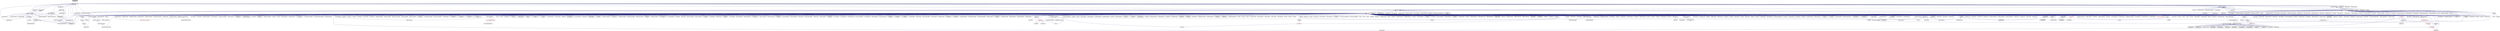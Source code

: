 digraph "spinlock_pool.hpp"
{
  edge [fontname="Helvetica",fontsize="10",labelfontname="Helvetica",labelfontsize="10"];
  node [fontname="Helvetica",fontsize="10",shape=record];
  Node25 [label="spinlock_pool.hpp",height=0.2,width=0.4,color="black", fillcolor="grey75", style="filled", fontcolor="black"];
  Node25 -> Node26 [dir="back",color="midnightblue",fontsize="10",style="solid",fontname="Helvetica"];
  Node26 [label="thread_data.hpp",height=0.2,width=0.4,color="black", fillcolor="white", style="filled",URL="$d0/dde/thread__data_8hpp.html"];
  Node26 -> Node27 [dir="back",color="midnightblue",fontsize="10",style="solid",fontname="Helvetica"];
  Node27 [label="nqueen.hpp",height=0.2,width=0.4,color="black", fillcolor="white", style="filled",URL="$de/d58/server_2nqueen_8hpp.html"];
  Node27 -> Node28 [dir="back",color="midnightblue",fontsize="10",style="solid",fontname="Helvetica"];
  Node28 [label="nqueen.cpp",height=0.2,width=0.4,color="black", fillcolor="white", style="filled",URL="$db/dca/nqueen_8cpp.html"];
  Node27 -> Node29 [dir="back",color="midnightblue",fontsize="10",style="solid",fontname="Helvetica"];
  Node29 [label="nqueen.hpp",height=0.2,width=0.4,color="black", fillcolor="white", style="filled",URL="$da/dfd/stubs_2nqueen_8hpp.html"];
  Node29 -> Node30 [dir="back",color="midnightblue",fontsize="10",style="solid",fontname="Helvetica"];
  Node30 [label="nqueen.hpp",height=0.2,width=0.4,color="black", fillcolor="white", style="filled",URL="$d0/d07/nqueen_8hpp.html"];
  Node30 -> Node31 [dir="back",color="midnightblue",fontsize="10",style="solid",fontname="Helvetica"];
  Node31 [label="nqueen_client.cpp",height=0.2,width=0.4,color="black", fillcolor="white", style="filled",URL="$d3/d5e/nqueen__client_8cpp.html"];
  Node26 -> Node32 [dir="back",color="midnightblue",fontsize="10",style="solid",fontname="Helvetica"];
  Node32 [label="random_mem_access.hpp",height=0.2,width=0.4,color="black", fillcolor="white", style="filled",URL="$d0/d19/server_2random__mem__access_8hpp.html"];
  Node32 -> Node33 [dir="back",color="midnightblue",fontsize="10",style="solid",fontname="Helvetica"];
  Node33 [label="random_mem_access.cpp",height=0.2,width=0.4,color="black", fillcolor="white", style="filled",URL="$d1/d51/random__mem__access_8cpp.html"];
  Node32 -> Node34 [dir="back",color="midnightblue",fontsize="10",style="solid",fontname="Helvetica"];
  Node34 [label="random_mem_access.hpp",height=0.2,width=0.4,color="black", fillcolor="white", style="filled",URL="$d3/d32/stubs_2random__mem__access_8hpp.html"];
  Node34 -> Node35 [dir="back",color="midnightblue",fontsize="10",style="solid",fontname="Helvetica"];
  Node35 [label="random_mem_access.hpp",height=0.2,width=0.4,color="black", fillcolor="white", style="filled",URL="$db/de8/random__mem__access_8hpp.html"];
  Node35 -> Node36 [dir="back",color="midnightblue",fontsize="10",style="solid",fontname="Helvetica"];
  Node36 [label="random_mem_access_client.cpp",height=0.2,width=0.4,color="black", fillcolor="white", style="filled",URL="$df/d1b/random__mem__access__client_8cpp.html"];
  Node26 -> Node37 [dir="back",color="midnightblue",fontsize="10",style="solid",fontname="Helvetica"];
  Node37 [label="shared_priority_scheduler.hpp",height=0.2,width=0.4,color="black", fillcolor="white", style="filled",URL="$d0/d84/shared__priority__scheduler_8hpp.html"];
  Node37 -> Node38 [dir="back",color="midnightblue",fontsize="10",style="solid",fontname="Helvetica"];
  Node38 [label="oversubscribing_resource\l_partitioner.cpp",height=0.2,width=0.4,color="black", fillcolor="white", style="filled",URL="$dd/dee/oversubscribing__resource__partitioner_8cpp.html"];
  Node37 -> Node39 [dir="back",color="midnightblue",fontsize="10",style="solid",fontname="Helvetica"];
  Node39 [label="simple_resource_partitioner.cpp",height=0.2,width=0.4,color="black", fillcolor="white", style="filled",URL="$d5/df9/simple__resource__partitioner_8cpp.html"];
  Node26 -> Node40 [dir="back",color="midnightblue",fontsize="10",style="solid",fontname="Helvetica"];
  Node40 [label="threadmanager.hpp",height=0.2,width=0.4,color="black", fillcolor="white", style="filled",URL="$d7/d1b/include_2threadmanager_8hpp.html"];
  Node40 -> Node41 [dir="back",color="midnightblue",fontsize="10",style="solid",fontname="Helvetica"];
  Node41 [label="runtime.hpp",height=0.2,width=0.4,color="black", fillcolor="white", style="filled",URL="$d5/d15/include_2runtime_8hpp.html"];
  Node41 -> Node42 [dir="back",color="midnightblue",fontsize="10",style="solid",fontname="Helvetica"];
  Node42 [label="async_io_action.cpp",height=0.2,width=0.4,color="black", fillcolor="white", style="filled",URL="$d3/df5/async__io__action_8cpp.html"];
  Node41 -> Node43 [dir="back",color="midnightblue",fontsize="10",style="solid",fontname="Helvetica"];
  Node43 [label="async_io_external.cpp",height=0.2,width=0.4,color="black", fillcolor="white", style="filled",URL="$da/d9a/async__io__external_8cpp.html"];
  Node41 -> Node44 [dir="back",color="midnightblue",fontsize="10",style="solid",fontname="Helvetica"];
  Node44 [label="async_io_low_level.cpp",height=0.2,width=0.4,color="black", fillcolor="white", style="filled",URL="$dc/d10/async__io__low__level_8cpp.html"];
  Node41 -> Node45 [dir="back",color="midnightblue",fontsize="10",style="solid",fontname="Helvetica"];
  Node45 [label="async_io_simple.cpp",height=0.2,width=0.4,color="black", fillcolor="white", style="filled",URL="$da/db7/async__io__simple_8cpp.html"];
  Node41 -> Node46 [dir="back",color="midnightblue",fontsize="10",style="solid",fontname="Helvetica"];
  Node46 [label="rnd_future_reduce.cpp",height=0.2,width=0.4,color="black", fillcolor="white", style="filled",URL="$d1/db5/rnd__future__reduce_8cpp.html"];
  Node41 -> Node38 [dir="back",color="midnightblue",fontsize="10",style="solid",fontname="Helvetica"];
  Node41 -> Node47 [dir="back",color="midnightblue",fontsize="10",style="solid",fontname="Helvetica"];
  Node47 [label="system_characteristics.hpp",height=0.2,width=0.4,color="black", fillcolor="white", style="filled",URL="$d0/d07/system__characteristics_8hpp.html"];
  Node47 -> Node38 [dir="back",color="midnightblue",fontsize="10",style="solid",fontname="Helvetica"];
  Node47 -> Node39 [dir="back",color="midnightblue",fontsize="10",style="solid",fontname="Helvetica"];
  Node41 -> Node39 [dir="back",color="midnightblue",fontsize="10",style="solid",fontname="Helvetica"];
  Node41 -> Node48 [dir="back",color="midnightblue",fontsize="10",style="solid",fontname="Helvetica"];
  Node48 [label="hpx.hpp",height=0.2,width=0.4,color="red", fillcolor="white", style="filled",URL="$d0/daa/hpx_8hpp.html"];
  Node48 -> Node49 [dir="back",color="midnightblue",fontsize="10",style="solid",fontname="Helvetica"];
  Node49 [label="1d_stencil_1.cpp",height=0.2,width=0.4,color="black", fillcolor="white", style="filled",URL="$d2/db1/1d__stencil__1_8cpp.html"];
  Node48 -> Node50 [dir="back",color="midnightblue",fontsize="10",style="solid",fontname="Helvetica"];
  Node50 [label="1d_stencil_2.cpp",height=0.2,width=0.4,color="black", fillcolor="white", style="filled",URL="$d3/dd1/1d__stencil__2_8cpp.html"];
  Node48 -> Node51 [dir="back",color="midnightblue",fontsize="10",style="solid",fontname="Helvetica"];
  Node51 [label="1d_stencil_3.cpp",height=0.2,width=0.4,color="black", fillcolor="white", style="filled",URL="$db/d19/1d__stencil__3_8cpp.html"];
  Node48 -> Node52 [dir="back",color="midnightblue",fontsize="10",style="solid",fontname="Helvetica"];
  Node52 [label="1d_stencil_4.cpp",height=0.2,width=0.4,color="black", fillcolor="white", style="filled",URL="$d1/d7d/1d__stencil__4_8cpp.html"];
  Node48 -> Node53 [dir="back",color="midnightblue",fontsize="10",style="solid",fontname="Helvetica"];
  Node53 [label="1d_stencil_4_parallel.cpp",height=0.2,width=0.4,color="black", fillcolor="white", style="filled",URL="$d6/d05/1d__stencil__4__parallel_8cpp.html"];
  Node48 -> Node54 [dir="back",color="midnightblue",fontsize="10",style="solid",fontname="Helvetica"];
  Node54 [label="1d_stencil_4_repart.cpp",height=0.2,width=0.4,color="black", fillcolor="white", style="filled",URL="$d0/d6b/1d__stencil__4__repart_8cpp.html"];
  Node48 -> Node55 [dir="back",color="midnightblue",fontsize="10",style="solid",fontname="Helvetica"];
  Node55 [label="1d_stencil_4_throttle.cpp",height=0.2,width=0.4,color="black", fillcolor="white", style="filled",URL="$d6/de5/1d__stencil__4__throttle_8cpp.html"];
  Node48 -> Node56 [dir="back",color="midnightblue",fontsize="10",style="solid",fontname="Helvetica"];
  Node56 [label="1d_stencil_5.cpp",height=0.2,width=0.4,color="black", fillcolor="white", style="filled",URL="$d7/d2a/1d__stencil__5_8cpp.html"];
  Node48 -> Node57 [dir="back",color="midnightblue",fontsize="10",style="solid",fontname="Helvetica"];
  Node57 [label="1d_stencil_6.cpp",height=0.2,width=0.4,color="black", fillcolor="white", style="filled",URL="$db/de7/1d__stencil__6_8cpp.html"];
  Node48 -> Node58 [dir="back",color="midnightblue",fontsize="10",style="solid",fontname="Helvetica"];
  Node58 [label="1d_stencil_7.cpp",height=0.2,width=0.4,color="black", fillcolor="white", style="filled",URL="$d4/d5a/1d__stencil__7_8cpp.html"];
  Node48 -> Node59 [dir="back",color="midnightblue",fontsize="10",style="solid",fontname="Helvetica"];
  Node59 [label="1d_stencil_8.cpp",height=0.2,width=0.4,color="black", fillcolor="white", style="filled",URL="$df/de0/1d__stencil__8_8cpp.html"];
  Node48 -> Node60 [dir="back",color="midnightblue",fontsize="10",style="solid",fontname="Helvetica"];
  Node60 [label="accumulator.cpp",height=0.2,width=0.4,color="black", fillcolor="white", style="filled",URL="$d1/d81/accumulator_8cpp.html"];
  Node48 -> Node61 [dir="back",color="midnightblue",fontsize="10",style="solid",fontname="Helvetica"];
  Node61 [label="accumulator.hpp",height=0.2,width=0.4,color="red", fillcolor="white", style="filled",URL="$d4/d9d/server_2accumulator_8hpp.html"];
  Node61 -> Node60 [dir="back",color="midnightblue",fontsize="10",style="solid",fontname="Helvetica"];
  Node48 -> Node64 [dir="back",color="midnightblue",fontsize="10",style="solid",fontname="Helvetica"];
  Node64 [label="template_function_accumulator.hpp",height=0.2,width=0.4,color="black", fillcolor="white", style="filled",URL="$d7/da6/server_2template__function__accumulator_8hpp.html"];
  Node64 -> Node65 [dir="back",color="midnightblue",fontsize="10",style="solid",fontname="Helvetica"];
  Node65 [label="template_function_accumulator.cpp",height=0.2,width=0.4,color="black", fillcolor="white", style="filled",URL="$d5/d02/template__function__accumulator_8cpp.html"];
  Node64 -> Node66 [dir="back",color="midnightblue",fontsize="10",style="solid",fontname="Helvetica"];
  Node66 [label="template_function_accumulator.hpp",height=0.2,width=0.4,color="red", fillcolor="white", style="filled",URL="$d3/de9/template__function__accumulator_8hpp.html"];
  Node48 -> Node68 [dir="back",color="midnightblue",fontsize="10",style="solid",fontname="Helvetica"];
  Node68 [label="template_accumulator.cpp",height=0.2,width=0.4,color="black", fillcolor="white", style="filled",URL="$d0/d4a/template__accumulator_8cpp.html"];
  Node48 -> Node65 [dir="back",color="midnightblue",fontsize="10",style="solid",fontname="Helvetica"];
  Node48 -> Node66 [dir="back",color="midnightblue",fontsize="10",style="solid",fontname="Helvetica"];
  Node48 -> Node69 [dir="back",color="midnightblue",fontsize="10",style="solid",fontname="Helvetica"];
  Node69 [label="allgather_module.cpp",height=0.2,width=0.4,color="black", fillcolor="white", style="filled",URL="$df/de4/allgather__module_8cpp.html"];
  Node48 -> Node70 [dir="back",color="midnightblue",fontsize="10",style="solid",fontname="Helvetica"];
  Node70 [label="allgather.cpp",height=0.2,width=0.4,color="black", fillcolor="white", style="filled",URL="$d7/d06/allgather_8cpp.html"];
  Node48 -> Node71 [dir="back",color="midnightblue",fontsize="10",style="solid",fontname="Helvetica"];
  Node71 [label="allgather_and_gate.cpp",height=0.2,width=0.4,color="black", fillcolor="white", style="filled",URL="$d1/d56/allgather__and__gate_8cpp.html"];
  Node48 -> Node72 [dir="back",color="midnightblue",fontsize="10",style="solid",fontname="Helvetica"];
  Node72 [label="ag_client.cpp",height=0.2,width=0.4,color="black", fillcolor="white", style="filled",URL="$d4/d5d/ag__client_8cpp.html"];
  Node48 -> Node73 [dir="back",color="midnightblue",fontsize="10",style="solid",fontname="Helvetica"];
  Node73 [label="hpx_thread_phase.cpp",height=0.2,width=0.4,color="black", fillcolor="white", style="filled",URL="$d5/dca/hpx__thread__phase_8cpp.html"];
  Node48 -> Node74 [dir="back",color="midnightblue",fontsize="10",style="solid",fontname="Helvetica"];
  Node74 [label="os_thread_num.cpp",height=0.2,width=0.4,color="black", fillcolor="white", style="filled",URL="$d2/dfb/os__thread__num_8cpp.html"];
  Node48 -> Node75 [dir="back",color="midnightblue",fontsize="10",style="solid",fontname="Helvetica"];
  Node75 [label="cancelable_action.cpp",height=0.2,width=0.4,color="black", fillcolor="white", style="filled",URL="$d5/d0c/cancelable__action_8cpp.html"];
  Node48 -> Node76 [dir="back",color="midnightblue",fontsize="10",style="solid",fontname="Helvetica"];
  Node76 [label="cancelable_action.hpp",height=0.2,width=0.4,color="black", fillcolor="white", style="filled",URL="$d5/d4d/server_2cancelable__action_8hpp.html"];
  Node76 -> Node75 [dir="back",color="midnightblue",fontsize="10",style="solid",fontname="Helvetica"];
  Node76 -> Node77 [dir="back",color="midnightblue",fontsize="10",style="solid",fontname="Helvetica"];
  Node77 [label="cancelable_action.hpp",height=0.2,width=0.4,color="red", fillcolor="white", style="filled",URL="$d0/da3/stubs_2cancelable__action_8hpp.html"];
  Node48 -> Node77 [dir="back",color="midnightblue",fontsize="10",style="solid",fontname="Helvetica"];
  Node48 -> Node79 [dir="back",color="midnightblue",fontsize="10",style="solid",fontname="Helvetica"];
  Node79 [label="cancelable_action_client.cpp",height=0.2,width=0.4,color="black", fillcolor="white", style="filled",URL="$d1/db8/cancelable__action__client_8cpp.html"];
  Node48 -> Node80 [dir="back",color="midnightblue",fontsize="10",style="solid",fontname="Helvetica"];
  Node80 [label="cublas_matmul.cpp",height=0.2,width=0.4,color="black", fillcolor="white", style="filled",URL="$dd/d84/cublas__matmul_8cpp.html"];
  Node48 -> Node81 [dir="back",color="midnightblue",fontsize="10",style="solid",fontname="Helvetica"];
  Node81 [label="win_perf_counters.cpp",height=0.2,width=0.4,color="black", fillcolor="white", style="filled",URL="$d8/d11/win__perf__counters_8cpp.html"];
  Node48 -> Node82 [dir="back",color="midnightblue",fontsize="10",style="solid",fontname="Helvetica"];
  Node82 [label="win_perf_counters.hpp",height=0.2,width=0.4,color="black", fillcolor="white", style="filled",URL="$d5/da7/win__perf__counters_8hpp.html"];
  Node48 -> Node83 [dir="back",color="midnightblue",fontsize="10",style="solid",fontname="Helvetica"];
  Node83 [label="hello_world_component.hpp",height=0.2,width=0.4,color="red", fillcolor="white", style="filled",URL="$df/df0/hello__world__component_8hpp.html"];
  Node48 -> Node86 [dir="back",color="midnightblue",fontsize="10",style="solid",fontname="Helvetica"];
  Node86 [label="interpolate1d.cpp",height=0.2,width=0.4,color="black", fillcolor="white", style="filled",URL="$d0/d05/interpolate1d_8cpp.html"];
  Node48 -> Node87 [dir="back",color="midnightblue",fontsize="10",style="solid",fontname="Helvetica"];
  Node87 [label="partition.hpp",height=0.2,width=0.4,color="black", fillcolor="white", style="filled",URL="$d0/d7a/examples_2interpolate1d_2interpolate1d_2partition_8hpp.html"];
  Node87 -> Node86 [dir="back",color="midnightblue",fontsize="10",style="solid",fontname="Helvetica"];
  Node87 -> Node88 [dir="back",color="midnightblue",fontsize="10",style="solid",fontname="Helvetica"];
  Node88 [label="interpolate1d.hpp",height=0.2,width=0.4,color="red", fillcolor="white", style="filled",URL="$d4/dc7/interpolate1d_8hpp.html"];
  Node88 -> Node86 [dir="back",color="midnightblue",fontsize="10",style="solid",fontname="Helvetica"];
  Node48 -> Node90 [dir="back",color="midnightblue",fontsize="10",style="solid",fontname="Helvetica"];
  Node90 [label="partition.hpp",height=0.2,width=0.4,color="black", fillcolor="white", style="filled",URL="$d0/dff/examples_2interpolate1d_2interpolate1d_2server_2partition_8hpp.html"];
  Node90 -> Node87 [dir="back",color="midnightblue",fontsize="10",style="solid",fontname="Helvetica"];
  Node90 -> Node91 [dir="back",color="midnightblue",fontsize="10",style="solid",fontname="Helvetica"];
  Node91 [label="partition.cpp",height=0.2,width=0.4,color="black", fillcolor="white", style="filled",URL="$d0/d4f/examples_2interpolate1d_2interpolate1d_2server_2partition_8cpp.html"];
  Node48 -> Node88 [dir="back",color="midnightblue",fontsize="10",style="solid",fontname="Helvetica"];
  Node48 -> Node92 [dir="back",color="midnightblue",fontsize="10",style="solid",fontname="Helvetica"];
  Node92 [label="read_values.cpp",height=0.2,width=0.4,color="black", fillcolor="white", style="filled",URL="$d0/d8c/interpolate1d_2interpolate1d_2read__values_8cpp.html"];
  Node48 -> Node91 [dir="back",color="midnightblue",fontsize="10",style="solid",fontname="Helvetica"];
  Node48 -> Node93 [dir="back",color="midnightblue",fontsize="10",style="solid",fontname="Helvetica"];
  Node93 [label="jacobi.cpp",height=0.2,width=0.4,color="black", fillcolor="white", style="filled",URL="$d2/d27/jacobi_8cpp.html"];
  Node48 -> Node94 [dir="back",color="midnightblue",fontsize="10",style="solid",fontname="Helvetica"];
  Node94 [label="grid.cpp",height=0.2,width=0.4,color="black", fillcolor="white", style="filled",URL="$d6/d1b/jacobi__component_2grid_8cpp.html"];
  Node48 -> Node95 [dir="back",color="midnightblue",fontsize="10",style="solid",fontname="Helvetica"];
  Node95 [label="row.cpp",height=0.2,width=0.4,color="black", fillcolor="white", style="filled",URL="$d3/d86/server_2row_8cpp.html"];
  Node48 -> Node96 [dir="back",color="midnightblue",fontsize="10",style="solid",fontname="Helvetica"];
  Node96 [label="solver.cpp",height=0.2,width=0.4,color="black", fillcolor="white", style="filled",URL="$d6/d94/solver_8cpp.html"];
  Node48 -> Node97 [dir="back",color="midnightblue",fontsize="10",style="solid",fontname="Helvetica"];
  Node97 [label="stencil_iterator.cpp",height=0.2,width=0.4,color="black", fillcolor="white", style="filled",URL="$d6/de1/server_2stencil__iterator_8cpp.html"];
  Node48 -> Node98 [dir="back",color="midnightblue",fontsize="10",style="solid",fontname="Helvetica"];
  Node98 [label="stencil_iterator.cpp",height=0.2,width=0.4,color="black", fillcolor="white", style="filled",URL="$d7/d71/stencil__iterator_8cpp.html"];
  Node48 -> Node99 [dir="back",color="midnightblue",fontsize="10",style="solid",fontname="Helvetica"];
  Node99 [label="jacobi.cpp",height=0.2,width=0.4,color="black", fillcolor="white", style="filled",URL="$d3/d44/smp_2jacobi_8cpp.html"];
  Node48 -> Node100 [dir="back",color="midnightblue",fontsize="10",style="solid",fontname="Helvetica"];
  Node100 [label="jacobi_hpx.cpp",height=0.2,width=0.4,color="black", fillcolor="white", style="filled",URL="$d8/d72/jacobi__hpx_8cpp.html"];
  Node48 -> Node101 [dir="back",color="midnightblue",fontsize="10",style="solid",fontname="Helvetica"];
  Node101 [label="jacobi_nonuniform.cpp",height=0.2,width=0.4,color="black", fillcolor="white", style="filled",URL="$dd/ddc/jacobi__nonuniform_8cpp.html"];
  Node48 -> Node102 [dir="back",color="midnightblue",fontsize="10",style="solid",fontname="Helvetica"];
  Node102 [label="jacobi_nonuniform_hpx.cpp",height=0.2,width=0.4,color="black", fillcolor="white", style="filled",URL="$de/d56/jacobi__nonuniform__hpx_8cpp.html"];
  Node48 -> Node28 [dir="back",color="midnightblue",fontsize="10",style="solid",fontname="Helvetica"];
  Node48 -> Node27 [dir="back",color="midnightblue",fontsize="10",style="solid",fontname="Helvetica"];
  Node48 -> Node31 [dir="back",color="midnightblue",fontsize="10",style="solid",fontname="Helvetica"];
  Node48 -> Node103 [dir="back",color="midnightblue",fontsize="10",style="solid",fontname="Helvetica"];
  Node103 [label="sine.cpp",height=0.2,width=0.4,color="black", fillcolor="white", style="filled",URL="$d3/d0d/server_2sine_8cpp.html"];
  Node48 -> Node104 [dir="back",color="midnightblue",fontsize="10",style="solid",fontname="Helvetica"];
  Node104 [label="sine.hpp",height=0.2,width=0.4,color="black", fillcolor="white", style="filled",URL="$d8/dac/sine_8hpp.html"];
  Node104 -> Node103 [dir="back",color="midnightblue",fontsize="10",style="solid",fontname="Helvetica"];
  Node104 -> Node105 [dir="back",color="midnightblue",fontsize="10",style="solid",fontname="Helvetica"];
  Node105 [label="sine.cpp",height=0.2,width=0.4,color="black", fillcolor="white", style="filled",URL="$d5/dd8/sine_8cpp.html"];
  Node48 -> Node105 [dir="back",color="midnightblue",fontsize="10",style="solid",fontname="Helvetica"];
  Node48 -> Node106 [dir="back",color="midnightblue",fontsize="10",style="solid",fontname="Helvetica"];
  Node106 [label="sine_client.cpp",height=0.2,width=0.4,color="black", fillcolor="white", style="filled",URL="$db/d62/sine__client_8cpp.html"];
  Node48 -> Node107 [dir="back",color="midnightblue",fontsize="10",style="solid",fontname="Helvetica"];
  Node107 [label="qt.cpp",height=0.2,width=0.4,color="black", fillcolor="white", style="filled",URL="$df/d90/qt_8cpp.html"];
  Node48 -> Node108 [dir="back",color="midnightblue",fontsize="10",style="solid",fontname="Helvetica"];
  Node108 [label="queue_client.cpp",height=0.2,width=0.4,color="black", fillcolor="white", style="filled",URL="$d7/d96/queue__client_8cpp.html"];
  Node48 -> Node109 [dir="back",color="midnightblue",fontsize="10",style="solid",fontname="Helvetica"];
  Node109 [label="customize_async.cpp",height=0.2,width=0.4,color="black", fillcolor="white", style="filled",URL="$d0/d82/customize__async_8cpp.html"];
  Node48 -> Node110 [dir="back",color="midnightblue",fontsize="10",style="solid",fontname="Helvetica"];
  Node110 [label="data_actions.cpp",height=0.2,width=0.4,color="black", fillcolor="white", style="filled",URL="$dc/d68/data__actions_8cpp.html"];
  Node48 -> Node111 [dir="back",color="midnightblue",fontsize="10",style="solid",fontname="Helvetica"];
  Node111 [label="error_handling.cpp",height=0.2,width=0.4,color="black", fillcolor="white", style="filled",URL="$d9/d96/error__handling_8cpp.html"];
  Node48 -> Node112 [dir="back",color="midnightblue",fontsize="10",style="solid",fontname="Helvetica"];
  Node112 [label="event_synchronization.cpp",height=0.2,width=0.4,color="black", fillcolor="white", style="filled",URL="$d0/d35/event__synchronization_8cpp.html"];
  Node48 -> Node113 [dir="back",color="midnightblue",fontsize="10",style="solid",fontname="Helvetica"];
  Node113 [label="factorial.cpp",height=0.2,width=0.4,color="black", fillcolor="white", style="filled",URL="$d9/d00/factorial_8cpp.html"];
  Node48 -> Node114 [dir="back",color="midnightblue",fontsize="10",style="solid",fontname="Helvetica"];
  Node114 [label="file_serialization.cpp",height=0.2,width=0.4,color="black", fillcolor="white", style="filled",URL="$de/d58/file__serialization_8cpp.html"];
  Node48 -> Node115 [dir="back",color="midnightblue",fontsize="10",style="solid",fontname="Helvetica"];
  Node115 [label="init_globally.cpp",height=0.2,width=0.4,color="black", fillcolor="white", style="filled",URL="$d6/dad/init__globally_8cpp.html"];
  Node48 -> Node116 [dir="back",color="midnightblue",fontsize="10",style="solid",fontname="Helvetica"];
  Node116 [label="interest_calculator.cpp",height=0.2,width=0.4,color="black", fillcolor="white", style="filled",URL="$d2/d86/interest__calculator_8cpp.html"];
  Node48 -> Node117 [dir="back",color="midnightblue",fontsize="10",style="solid",fontname="Helvetica"];
  Node117 [label="non_atomic_rma.cpp",height=0.2,width=0.4,color="black", fillcolor="white", style="filled",URL="$d7/d8b/non__atomic__rma_8cpp.html"];
  Node48 -> Node118 [dir="back",color="midnightblue",fontsize="10",style="solid",fontname="Helvetica"];
  Node118 [label="partitioned_vector\l_spmd_foreach.cpp",height=0.2,width=0.4,color="black", fillcolor="white", style="filled",URL="$db/d7c/partitioned__vector__spmd__foreach_8cpp.html"];
  Node48 -> Node119 [dir="back",color="midnightblue",fontsize="10",style="solid",fontname="Helvetica"];
  Node119 [label="pipeline1.cpp",height=0.2,width=0.4,color="black", fillcolor="white", style="filled",URL="$d5/d77/pipeline1_8cpp.html"];
  Node48 -> Node120 [dir="back",color="midnightblue",fontsize="10",style="solid",fontname="Helvetica"];
  Node120 [label="quicksort.cpp",height=0.2,width=0.4,color="black", fillcolor="white", style="filled",URL="$d3/d1e/quicksort_8cpp.html"];
  Node48 -> Node121 [dir="back",color="midnightblue",fontsize="10",style="solid",fontname="Helvetica"];
  Node121 [label="receive_buffer.cpp",height=0.2,width=0.4,color="black", fillcolor="white", style="filled",URL="$d7/d10/receive__buffer_8cpp.html"];
  Node48 -> Node122 [dir="back",color="midnightblue",fontsize="10",style="solid",fontname="Helvetica"];
  Node122 [label="safe_object.cpp",height=0.2,width=0.4,color="black", fillcolor="white", style="filled",URL="$dd/d52/safe__object_8cpp.html"];
  Node48 -> Node123 [dir="back",color="midnightblue",fontsize="10",style="solid",fontname="Helvetica"];
  Node123 [label="sort_by_key_demo.cpp",height=0.2,width=0.4,color="black", fillcolor="white", style="filled",URL="$da/d20/sort__by__key__demo_8cpp.html"];
  Node48 -> Node124 [dir="back",color="midnightblue",fontsize="10",style="solid",fontname="Helvetica"];
  Node124 [label="timed_wake.cpp",height=0.2,width=0.4,color="black", fillcolor="white", style="filled",URL="$d8/df9/timed__wake_8cpp.html"];
  Node48 -> Node125 [dir="back",color="midnightblue",fontsize="10",style="solid",fontname="Helvetica"];
  Node125 [label="vector_counting_dotproduct.cpp",height=0.2,width=0.4,color="black", fillcolor="white", style="filled",URL="$df/de9/vector__counting__dotproduct_8cpp.html"];
  Node48 -> Node126 [dir="back",color="midnightblue",fontsize="10",style="solid",fontname="Helvetica"];
  Node126 [label="vector_zip_dotproduct.cpp",height=0.2,width=0.4,color="black", fillcolor="white", style="filled",URL="$dc/d18/vector__zip__dotproduct_8cpp.html"];
  Node48 -> Node127 [dir="back",color="midnightblue",fontsize="10",style="solid",fontname="Helvetica"];
  Node127 [label="zerocopy_rdma.cpp",height=0.2,width=0.4,color="black", fillcolor="white", style="filled",URL="$d1/dad/zerocopy__rdma_8cpp.html"];
  Node48 -> Node33 [dir="back",color="midnightblue",fontsize="10",style="solid",fontname="Helvetica"];
  Node48 -> Node32 [dir="back",color="midnightblue",fontsize="10",style="solid",fontname="Helvetica"];
  Node48 -> Node36 [dir="back",color="midnightblue",fontsize="10",style="solid",fontname="Helvetica"];
  Node48 -> Node38 [dir="back",color="midnightblue",fontsize="10",style="solid",fontname="Helvetica"];
  Node48 -> Node39 [dir="back",color="midnightblue",fontsize="10",style="solid",fontname="Helvetica"];
  Node48 -> Node128 [dir="back",color="midnightblue",fontsize="10",style="solid",fontname="Helvetica"];
  Node128 [label="dimension.hpp",height=0.2,width=0.4,color="red", fillcolor="white", style="filled",URL="$d6/d39/sheneos_2sheneos_2dimension_8hpp.html"];
  Node128 -> Node134 [dir="back",color="midnightblue",fontsize="10",style="solid",fontname="Helvetica"];
  Node134 [label="partition3d.hpp",height=0.2,width=0.4,color="black", fillcolor="white", style="filled",URL="$dd/dbf/server_2partition3d_8hpp.html"];
  Node134 -> Node135 [dir="back",color="midnightblue",fontsize="10",style="solid",fontname="Helvetica"];
  Node135 [label="partition3d.hpp",height=0.2,width=0.4,color="black", fillcolor="white", style="filled",URL="$d1/d50/partition3d_8hpp.html"];
  Node135 -> Node131 [dir="back",color="midnightblue",fontsize="10",style="solid",fontname="Helvetica"];
  Node131 [label="interpolator.cpp",height=0.2,width=0.4,color="black", fillcolor="white", style="filled",URL="$d5/d02/interpolator_8cpp.html"];
  Node135 -> Node136 [dir="back",color="midnightblue",fontsize="10",style="solid",fontname="Helvetica"];
  Node136 [label="interpolator.hpp",height=0.2,width=0.4,color="red", fillcolor="white", style="filled",URL="$dc/d3b/interpolator_8hpp.html"];
  Node136 -> Node131 [dir="back",color="midnightblue",fontsize="10",style="solid",fontname="Helvetica"];
  Node136 -> Node139 [dir="back",color="midnightblue",fontsize="10",style="solid",fontname="Helvetica"];
  Node139 [label="sheneos_test.cpp",height=0.2,width=0.4,color="black", fillcolor="white", style="filled",URL="$d4/d6e/sheneos__test_8cpp.html"];
  Node134 -> Node133 [dir="back",color="midnightblue",fontsize="10",style="solid",fontname="Helvetica"];
  Node133 [label="partition3d.cpp",height=0.2,width=0.4,color="black", fillcolor="white", style="filled",URL="$de/d70/partition3d_8cpp.html"];
  Node48 -> Node131 [dir="back",color="midnightblue",fontsize="10",style="solid",fontname="Helvetica"];
  Node48 -> Node135 [dir="back",color="midnightblue",fontsize="10",style="solid",fontname="Helvetica"];
  Node48 -> Node134 [dir="back",color="midnightblue",fontsize="10",style="solid",fontname="Helvetica"];
  Node48 -> Node136 [dir="back",color="midnightblue",fontsize="10",style="solid",fontname="Helvetica"];
  Node48 -> Node140 [dir="back",color="midnightblue",fontsize="10",style="solid",fontname="Helvetica"];
  Node140 [label="configuration.hpp",height=0.2,width=0.4,color="red", fillcolor="white", style="filled",URL="$dc/d0a/configuration_8hpp.html"];
  Node140 -> Node136 [dir="back",color="midnightblue",fontsize="10",style="solid",fontname="Helvetica"];
  Node48 -> Node132 [dir="back",color="midnightblue",fontsize="10",style="solid",fontname="Helvetica"];
  Node132 [label="read_values.cpp",height=0.2,width=0.4,color="black", fillcolor="white", style="filled",URL="$d7/da4/sheneos_2sheneos_2read__values_8cpp.html"];
  Node48 -> Node133 [dir="back",color="midnightblue",fontsize="10",style="solid",fontname="Helvetica"];
  Node48 -> Node139 [dir="back",color="midnightblue",fontsize="10",style="solid",fontname="Helvetica"];
  Node48 -> Node142 [dir="back",color="midnightblue",fontsize="10",style="solid",fontname="Helvetica"];
  Node142 [label="startup_shutdown.cpp",height=0.2,width=0.4,color="black", fillcolor="white", style="filled",URL="$d3/dfc/server_2startup__shutdown_8cpp.html"];
  Node48 -> Node143 [dir="back",color="midnightblue",fontsize="10",style="solid",fontname="Helvetica"];
  Node143 [label="startup_shutdown.cpp",height=0.2,width=0.4,color="black", fillcolor="white", style="filled",URL="$d0/ddb/startup__shutdown_8cpp.html"];
  Node48 -> Node144 [dir="back",color="midnightblue",fontsize="10",style="solid",fontname="Helvetica"];
  Node144 [label="spin.cpp",height=0.2,width=0.4,color="black", fillcolor="white", style="filled",URL="$d7/df2/spin_8cpp.html"];
  Node48 -> Node145 [dir="back",color="midnightblue",fontsize="10",style="solid",fontname="Helvetica"];
  Node145 [label="throttle.cpp",height=0.2,width=0.4,color="black", fillcolor="white", style="filled",URL="$de/d56/server_2throttle_8cpp.html"];
  Node48 -> Node146 [dir="back",color="midnightblue",fontsize="10",style="solid",fontname="Helvetica"];
  Node146 [label="throttle.hpp",height=0.2,width=0.4,color="black", fillcolor="white", style="filled",URL="$db/dc9/server_2throttle_8hpp.html"];
  Node146 -> Node145 [dir="back",color="midnightblue",fontsize="10",style="solid",fontname="Helvetica"];
  Node146 -> Node147 [dir="back",color="midnightblue",fontsize="10",style="solid",fontname="Helvetica"];
  Node147 [label="throttle.hpp",height=0.2,width=0.4,color="black", fillcolor="white", style="filled",URL="$d5/dec/stubs_2throttle_8hpp.html"];
  Node147 -> Node148 [dir="back",color="midnightblue",fontsize="10",style="solid",fontname="Helvetica"];
  Node148 [label="throttle.hpp",height=0.2,width=0.4,color="red", fillcolor="white", style="filled",URL="$d2/d2e/throttle_8hpp.html"];
  Node148 -> Node149 [dir="back",color="midnightblue",fontsize="10",style="solid",fontname="Helvetica"];
  Node149 [label="throttle.cpp",height=0.2,width=0.4,color="black", fillcolor="white", style="filled",URL="$db/d02/throttle_8cpp.html"];
  Node48 -> Node147 [dir="back",color="midnightblue",fontsize="10",style="solid",fontname="Helvetica"];
  Node48 -> Node149 [dir="back",color="midnightblue",fontsize="10",style="solid",fontname="Helvetica"];
  Node48 -> Node148 [dir="back",color="midnightblue",fontsize="10",style="solid",fontname="Helvetica"];
  Node48 -> Node151 [dir="back",color="midnightblue",fontsize="10",style="solid",fontname="Helvetica"];
  Node151 [label="transpose_await.cpp",height=0.2,width=0.4,color="black", fillcolor="white", style="filled",URL="$de/d68/transpose__await_8cpp.html"];
  Node48 -> Node152 [dir="back",color="midnightblue",fontsize="10",style="solid",fontname="Helvetica"];
  Node152 [label="transpose_block.cpp",height=0.2,width=0.4,color="black", fillcolor="white", style="filled",URL="$d0/de1/transpose__block_8cpp.html"];
  Node48 -> Node153 [dir="back",color="midnightblue",fontsize="10",style="solid",fontname="Helvetica"];
  Node153 [label="transpose_block_numa.cpp",height=0.2,width=0.4,color="black", fillcolor="white", style="filled",URL="$dd/d3b/transpose__block__numa_8cpp.html"];
  Node48 -> Node154 [dir="back",color="midnightblue",fontsize="10",style="solid",fontname="Helvetica"];
  Node154 [label="transpose_serial.cpp",height=0.2,width=0.4,color="black", fillcolor="white", style="filled",URL="$db/d74/transpose__serial_8cpp.html"];
  Node48 -> Node155 [dir="back",color="midnightblue",fontsize="10",style="solid",fontname="Helvetica"];
  Node155 [label="transpose_serial_block.cpp",height=0.2,width=0.4,color="black", fillcolor="white", style="filled",URL="$d8/daa/transpose__serial__block_8cpp.html"];
  Node48 -> Node156 [dir="back",color="midnightblue",fontsize="10",style="solid",fontname="Helvetica"];
  Node156 [label="transpose_serial_vector.cpp",height=0.2,width=0.4,color="black", fillcolor="white", style="filled",URL="$d4/d04/transpose__serial__vector_8cpp.html"];
  Node48 -> Node157 [dir="back",color="midnightblue",fontsize="10",style="solid",fontname="Helvetica"];
  Node157 [label="transpose_smp.cpp",height=0.2,width=0.4,color="black", fillcolor="white", style="filled",URL="$d2/d99/transpose__smp_8cpp.html"];
  Node48 -> Node158 [dir="back",color="midnightblue",fontsize="10",style="solid",fontname="Helvetica"];
  Node158 [label="transpose_smp_block.cpp",height=0.2,width=0.4,color="black", fillcolor="white", style="filled",URL="$da/d4d/transpose__smp__block_8cpp.html"];
  Node48 -> Node159 [dir="back",color="midnightblue",fontsize="10",style="solid",fontname="Helvetica"];
  Node159 [label="simple_central_tuplespace.hpp",height=0.2,width=0.4,color="red", fillcolor="white", style="filled",URL="$db/d69/server_2simple__central__tuplespace_8hpp.html"];
  Node159 -> Node160 [dir="back",color="midnightblue",fontsize="10",style="solid",fontname="Helvetica"];
  Node160 [label="simple_central_tuplespace.cpp",height=0.2,width=0.4,color="black", fillcolor="white", style="filled",URL="$d3/dec/simple__central__tuplespace_8cpp.html"];
  Node48 -> Node164 [dir="back",color="midnightblue",fontsize="10",style="solid",fontname="Helvetica"];
  Node164 [label="tuples_warehouse.hpp",height=0.2,width=0.4,color="black", fillcolor="white", style="filled",URL="$da/de6/tuples__warehouse_8hpp.html"];
  Node164 -> Node159 [dir="back",color="midnightblue",fontsize="10",style="solid",fontname="Helvetica"];
  Node48 -> Node160 [dir="back",color="midnightblue",fontsize="10",style="solid",fontname="Helvetica"];
  Node48 -> Node165 [dir="back",color="midnightblue",fontsize="10",style="solid",fontname="Helvetica"];
  Node165 [label="hpx_runtime.cpp",height=0.2,width=0.4,color="black", fillcolor="white", style="filled",URL="$d7/d1e/hpx__runtime_8cpp.html"];
  Node48 -> Node166 [dir="back",color="midnightblue",fontsize="10",style="solid",fontname="Helvetica"];
  Node166 [label="synchronize.cpp",height=0.2,width=0.4,color="black", fillcolor="white", style="filled",URL="$da/da2/synchronize_8cpp.html"];
  Node48 -> Node167 [dir="back",color="midnightblue",fontsize="10",style="solid",fontname="Helvetica"];
  Node167 [label="agas_cache_timings.cpp",height=0.2,width=0.4,color="black", fillcolor="white", style="filled",URL="$dd/d37/agas__cache__timings_8cpp.html"];
  Node48 -> Node168 [dir="back",color="midnightblue",fontsize="10",style="solid",fontname="Helvetica"];
  Node168 [label="async_overheads.cpp",height=0.2,width=0.4,color="black", fillcolor="white", style="filled",URL="$de/da6/async__overheads_8cpp.html"];
  Node48 -> Node169 [dir="back",color="midnightblue",fontsize="10",style="solid",fontname="Helvetica"];
  Node169 [label="coroutines_call_overhead.cpp",height=0.2,width=0.4,color="black", fillcolor="white", style="filled",URL="$da/d1e/coroutines__call__overhead_8cpp.html"];
  Node48 -> Node170 [dir="back",color="midnightblue",fontsize="10",style="solid",fontname="Helvetica"];
  Node170 [label="foreach_scaling.cpp",height=0.2,width=0.4,color="black", fillcolor="white", style="filled",URL="$d4/d94/foreach__scaling_8cpp.html"];
  Node48 -> Node171 [dir="back",color="midnightblue",fontsize="10",style="solid",fontname="Helvetica"];
  Node171 [label="function_object_wrapper\l_overhead.cpp",height=0.2,width=0.4,color="black", fillcolor="white", style="filled",URL="$d5/d6f/function__object__wrapper__overhead_8cpp.html"];
  Node48 -> Node172 [dir="back",color="midnightblue",fontsize="10",style="solid",fontname="Helvetica"];
  Node172 [label="hpx_homogeneous_timed\l_task_spawn_executors.cpp",height=0.2,width=0.4,color="black", fillcolor="white", style="filled",URL="$d1/d3b/hpx__homogeneous__timed__task__spawn__executors_8cpp.html"];
  Node48 -> Node173 [dir="back",color="midnightblue",fontsize="10",style="solid",fontname="Helvetica"];
  Node173 [label="htts2_hpx.cpp",height=0.2,width=0.4,color="black", fillcolor="white", style="filled",URL="$d2/daf/htts2__hpx_8cpp.html"];
  Node48 -> Node174 [dir="back",color="midnightblue",fontsize="10",style="solid",fontname="Helvetica"];
  Node174 [label="partitioned_vector\l_foreach.cpp",height=0.2,width=0.4,color="black", fillcolor="white", style="filled",URL="$df/d5f/partitioned__vector__foreach_8cpp.html"];
  Node48 -> Node175 [dir="back",color="midnightblue",fontsize="10",style="solid",fontname="Helvetica"];
  Node175 [label="serialization_overhead.cpp",height=0.2,width=0.4,color="black", fillcolor="white", style="filled",URL="$d3/df8/serialization__overhead_8cpp.html"];
  Node48 -> Node176 [dir="back",color="midnightblue",fontsize="10",style="solid",fontname="Helvetica"];
  Node176 [label="sizeof.cpp",height=0.2,width=0.4,color="black", fillcolor="white", style="filled",URL="$d3/d0f/sizeof_8cpp.html"];
  Node48 -> Node177 [dir="back",color="midnightblue",fontsize="10",style="solid",fontname="Helvetica"];
  Node177 [label="skynet.cpp",height=0.2,width=0.4,color="black", fillcolor="white", style="filled",URL="$d0/dc3/skynet_8cpp.html"];
  Node48 -> Node178 [dir="back",color="midnightblue",fontsize="10",style="solid",fontname="Helvetica"];
  Node178 [label="stencil3_iterators.cpp",height=0.2,width=0.4,color="black", fillcolor="white", style="filled",URL="$db/d9e/stencil3__iterators_8cpp.html"];
  Node48 -> Node179 [dir="back",color="midnightblue",fontsize="10",style="solid",fontname="Helvetica"];
  Node179 [label="stream.cpp",height=0.2,width=0.4,color="black", fillcolor="white", style="filled",URL="$da/d5f/stream_8cpp.html"];
  Node48 -> Node180 [dir="back",color="midnightblue",fontsize="10",style="solid",fontname="Helvetica"];
  Node180 [label="timed_task_spawn.cpp",height=0.2,width=0.4,color="black", fillcolor="white", style="filled",URL="$df/de1/timed__task__spawn_8cpp.html"];
  Node48 -> Node181 [dir="back",color="midnightblue",fontsize="10",style="solid",fontname="Helvetica"];
  Node181 [label="transform_reduce_binary\l_scaling.cpp",height=0.2,width=0.4,color="black", fillcolor="white", style="filled",URL="$d1/dae/transform__reduce__binary__scaling_8cpp.html"];
  Node48 -> Node182 [dir="back",color="midnightblue",fontsize="10",style="solid",fontname="Helvetica"];
  Node182 [label="transform_reduce_scaling.cpp",height=0.2,width=0.4,color="black", fillcolor="white", style="filled",URL="$db/d2a/transform__reduce__scaling_8cpp.html"];
  Node48 -> Node183 [dir="back",color="midnightblue",fontsize="10",style="solid",fontname="Helvetica"];
  Node183 [label="minmax_element_performance.cpp",height=0.2,width=0.4,color="black", fillcolor="white", style="filled",URL="$d9/d93/minmax__element__performance_8cpp.html"];
  Node48 -> Node184 [dir="back",color="midnightblue",fontsize="10",style="solid",fontname="Helvetica"];
  Node184 [label="barrier_performance.cpp",height=0.2,width=0.4,color="black", fillcolor="white", style="filled",URL="$d6/d6c/barrier__performance_8cpp.html"];
  Node48 -> Node185 [dir="back",color="midnightblue",fontsize="10",style="solid",fontname="Helvetica"];
  Node185 [label="network_storage.cpp",height=0.2,width=0.4,color="black", fillcolor="white", style="filled",URL="$db/daa/network__storage_8cpp.html"];
  Node48 -> Node186 [dir="back",color="midnightblue",fontsize="10",style="solid",fontname="Helvetica"];
  Node186 [label="simple_profiler.hpp",height=0.2,width=0.4,color="black", fillcolor="white", style="filled",URL="$d8/d02/simple__profiler_8hpp.html"];
  Node186 -> Node185 [dir="back",color="midnightblue",fontsize="10",style="solid",fontname="Helvetica"];
  Node48 -> Node187 [dir="back",color="midnightblue",fontsize="10",style="solid",fontname="Helvetica"];
  Node187 [label="osu_bcast.cpp",height=0.2,width=0.4,color="black", fillcolor="white", style="filled",URL="$d3/dca/osu__bcast_8cpp.html"];
  Node48 -> Node188 [dir="back",color="midnightblue",fontsize="10",style="solid",fontname="Helvetica"];
  Node188 [label="osu_bibw.cpp",height=0.2,width=0.4,color="black", fillcolor="white", style="filled",URL="$d2/d04/osu__bibw_8cpp.html"];
  Node48 -> Node189 [dir="back",color="midnightblue",fontsize="10",style="solid",fontname="Helvetica"];
  Node189 [label="osu_bw.cpp",height=0.2,width=0.4,color="black", fillcolor="white", style="filled",URL="$d4/d20/osu__bw_8cpp.html"];
  Node48 -> Node190 [dir="back",color="midnightblue",fontsize="10",style="solid",fontname="Helvetica"];
  Node190 [label="osu_latency.cpp",height=0.2,width=0.4,color="black", fillcolor="white", style="filled",URL="$df/d58/osu__latency_8cpp.html"];
  Node48 -> Node191 [dir="back",color="midnightblue",fontsize="10",style="solid",fontname="Helvetica"];
  Node191 [label="osu_multi_lat.cpp",height=0.2,width=0.4,color="black", fillcolor="white", style="filled",URL="$d7/d91/osu__multi__lat_8cpp.html"];
  Node48 -> Node192 [dir="back",color="midnightblue",fontsize="10",style="solid",fontname="Helvetica"];
  Node192 [label="osu_scatter.cpp",height=0.2,width=0.4,color="black", fillcolor="white", style="filled",URL="$d4/d4c/osu__scatter_8cpp.html"];
  Node48 -> Node193 [dir="back",color="midnightblue",fontsize="10",style="solid",fontname="Helvetica"];
  Node193 [label="pingpong_performance.cpp",height=0.2,width=0.4,color="black", fillcolor="white", style="filled",URL="$de/d03/pingpong__performance_8cpp.html"];
  Node48 -> Node194 [dir="back",color="midnightblue",fontsize="10",style="solid",fontname="Helvetica"];
  Node194 [label="benchmark_is_heap.cpp",height=0.2,width=0.4,color="black", fillcolor="white", style="filled",URL="$da/d4f/benchmark__is__heap_8cpp.html"];
  Node48 -> Node195 [dir="back",color="midnightblue",fontsize="10",style="solid",fontname="Helvetica"];
  Node195 [label="benchmark_is_heap_until.cpp",height=0.2,width=0.4,color="black", fillcolor="white", style="filled",URL="$dc/df5/benchmark__is__heap__until_8cpp.html"];
  Node48 -> Node196 [dir="back",color="midnightblue",fontsize="10",style="solid",fontname="Helvetica"];
  Node196 [label="benchmark_merge.cpp",height=0.2,width=0.4,color="black", fillcolor="white", style="filled",URL="$dd/d49/benchmark__merge_8cpp.html"];
  Node48 -> Node197 [dir="back",color="midnightblue",fontsize="10",style="solid",fontname="Helvetica"];
  Node197 [label="benchmark_partition.cpp",height=0.2,width=0.4,color="black", fillcolor="white", style="filled",URL="$d9/d88/benchmark__partition_8cpp.html"];
  Node48 -> Node198 [dir="back",color="midnightblue",fontsize="10",style="solid",fontname="Helvetica"];
  Node198 [label="benchmark_partition\l_copy.cpp",height=0.2,width=0.4,color="black", fillcolor="white", style="filled",URL="$d3/d0e/benchmark__partition__copy_8cpp.html"];
  Node48 -> Node199 [dir="back",color="midnightblue",fontsize="10",style="solid",fontname="Helvetica"];
  Node199 [label="benchmark_unique_copy.cpp",height=0.2,width=0.4,color="black", fillcolor="white", style="filled",URL="$d9/d53/benchmark__unique__copy_8cpp.html"];
  Node48 -> Node200 [dir="back",color="midnightblue",fontsize="10",style="solid",fontname="Helvetica"];
  Node200 [label="action_move_semantics.cpp",height=0.2,width=0.4,color="black", fillcolor="white", style="filled",URL="$d4/db3/action__move__semantics_8cpp.html"];
  Node48 -> Node201 [dir="back",color="midnightblue",fontsize="10",style="solid",fontname="Helvetica"];
  Node201 [label="movable_objects.cpp",height=0.2,width=0.4,color="black", fillcolor="white", style="filled",URL="$d8/d65/movable__objects_8cpp.html"];
  Node48 -> Node202 [dir="back",color="midnightblue",fontsize="10",style="solid",fontname="Helvetica"];
  Node202 [label="duplicate_id_registration\l_1596.cpp",height=0.2,width=0.4,color="black", fillcolor="white", style="filled",URL="$db/d8d/duplicate__id__registration__1596_8cpp.html"];
  Node48 -> Node203 [dir="back",color="midnightblue",fontsize="10",style="solid",fontname="Helvetica"];
  Node203 [label="pass_by_value_id_type\l_action.cpp",height=0.2,width=0.4,color="black", fillcolor="white", style="filled",URL="$d0/de6/pass__by__value__id__type__action_8cpp.html"];
  Node48 -> Node204 [dir="back",color="midnightblue",fontsize="10",style="solid",fontname="Helvetica"];
  Node204 [label="register_with_basename\l_1804.cpp",height=0.2,width=0.4,color="black", fillcolor="white", style="filled",URL="$db/d95/register__with__basename__1804_8cpp.html"];
  Node48 -> Node205 [dir="back",color="midnightblue",fontsize="10",style="solid",fontname="Helvetica"];
  Node205 [label="send_gid_keep_component\l_1624.cpp",height=0.2,width=0.4,color="black", fillcolor="white", style="filled",URL="$d9/d49/send__gid__keep__component__1624_8cpp.html"];
  Node48 -> Node206 [dir="back",color="midnightblue",fontsize="10",style="solid",fontname="Helvetica"];
  Node206 [label="algorithms.cc",height=0.2,width=0.4,color="black", fillcolor="white", style="filled",URL="$d5/d1b/algorithms_8cc.html"];
  Node48 -> Node207 [dir="back",color="midnightblue",fontsize="10",style="solid",fontname="Helvetica"];
  Node207 [label="matrix_hpx.hh",height=0.2,width=0.4,color="black", fillcolor="white", style="filled",URL="$d5/d89/matrix__hpx_8hh.html"];
  Node207 -> Node208 [dir="back",color="midnightblue",fontsize="10",style="solid",fontname="Helvetica"];
  Node208 [label="block_matrix.hh",height=0.2,width=0.4,color="red", fillcolor="white", style="filled",URL="$dc/de8/block__matrix_8hh.html"];
  Node208 -> Node206 [dir="back",color="midnightblue",fontsize="10",style="solid",fontname="Helvetica"];
  Node208 -> Node212 [dir="back",color="midnightblue",fontsize="10",style="solid",fontname="Helvetica"];
  Node212 [label="block_matrix.cc",height=0.2,width=0.4,color="black", fillcolor="white", style="filled",URL="$de/d88/block__matrix_8cc.html"];
  Node208 -> Node211 [dir="back",color="midnightblue",fontsize="10",style="solid",fontname="Helvetica"];
  Node211 [label="tests.cc",height=0.2,width=0.4,color="black", fillcolor="white", style="filled",URL="$d6/d96/tests_8cc.html"];
  Node207 -> Node206 [dir="back",color="midnightblue",fontsize="10",style="solid",fontname="Helvetica"];
  Node207 -> Node210 [dir="back",color="midnightblue",fontsize="10",style="solid",fontname="Helvetica"];
  Node210 [label="matrix_hpx.cc",height=0.2,width=0.4,color="black", fillcolor="white", style="filled",URL="$d7/d32/matrix__hpx_8cc.html"];
  Node48 -> Node208 [dir="back",color="midnightblue",fontsize="10",style="solid",fontname="Helvetica"];
  Node48 -> Node212 [dir="back",color="midnightblue",fontsize="10",style="solid",fontname="Helvetica"];
  Node48 -> Node213 [dir="back",color="midnightblue",fontsize="10",style="solid",fontname="Helvetica"];
  Node213 [label="main.cc",height=0.2,width=0.4,color="black", fillcolor="white", style="filled",URL="$d9/d0f/main_8cc.html"];
  Node48 -> Node214 [dir="back",color="midnightblue",fontsize="10",style="solid",fontname="Helvetica"];
  Node214 [label="matrix.cc",height=0.2,width=0.4,color="black", fillcolor="white", style="filled",URL="$d7/dea/matrix_8cc.html"];
  Node48 -> Node210 [dir="back",color="midnightblue",fontsize="10",style="solid",fontname="Helvetica"];
  Node48 -> Node211 [dir="back",color="midnightblue",fontsize="10",style="solid",fontname="Helvetica"];
  Node48 -> Node215 [dir="back",color="midnightblue",fontsize="10",style="solid",fontname="Helvetica"];
  Node215 [label="client_1950.cpp",height=0.2,width=0.4,color="black", fillcolor="white", style="filled",URL="$d0/d79/client__1950_8cpp.html"];
  Node48 -> Node216 [dir="back",color="midnightblue",fontsize="10",style="solid",fontname="Helvetica"];
  Node216 [label="commandline_options\l_1437.cpp",height=0.2,width=0.4,color="black", fillcolor="white", style="filled",URL="$d5/dbd/commandline__options__1437_8cpp.html"];
  Node48 -> Node217 [dir="back",color="midnightblue",fontsize="10",style="solid",fontname="Helvetica"];
  Node217 [label="moveonly_constructor\l_arguments_1405.cpp",height=0.2,width=0.4,color="black", fillcolor="white", style="filled",URL="$d3/dcf/moveonly__constructor__arguments__1405_8cpp.html"];
  Node48 -> Node218 [dir="back",color="midnightblue",fontsize="10",style="solid",fontname="Helvetica"];
  Node218 [label="partitioned_vector\l_2201.cpp",height=0.2,width=0.4,color="black", fillcolor="white", style="filled",URL="$dc/d39/partitioned__vector__2201_8cpp.html"];
  Node48 -> Node219 [dir="back",color="midnightblue",fontsize="10",style="solid",fontname="Helvetica"];
  Node219 [label="dynamic_counters_loaded\l_1508.cpp",height=0.2,width=0.4,color="black", fillcolor="white", style="filled",URL="$db/d58/dynamic__counters__loaded__1508_8cpp.html"];
  Node48 -> Node220 [dir="back",color="midnightblue",fontsize="10",style="solid",fontname="Helvetica"];
  Node220 [label="id_type_ref_counting\l_1032.cpp",height=0.2,width=0.4,color="black", fillcolor="white", style="filled",URL="$d8/dfd/id__type__ref__counting__1032_8cpp.html"];
  Node48 -> Node221 [dir="back",color="midnightblue",fontsize="10",style="solid",fontname="Helvetica"];
  Node221 [label="lost_output_2236.cpp",height=0.2,width=0.4,color="black", fillcolor="white", style="filled",URL="$db/dd0/lost__output__2236_8cpp.html"];
  Node48 -> Node222 [dir="back",color="midnightblue",fontsize="10",style="solid",fontname="Helvetica"];
  Node222 [label="no_output_1173.cpp",height=0.2,width=0.4,color="black", fillcolor="white", style="filled",URL="$de/d67/no__output__1173_8cpp.html"];
  Node48 -> Node223 [dir="back",color="midnightblue",fontsize="10",style="solid",fontname="Helvetica"];
  Node223 [label="after_588.cpp",height=0.2,width=0.4,color="black", fillcolor="white", style="filled",URL="$dc/dc0/after__588_8cpp.html"];
  Node48 -> Node224 [dir="back",color="midnightblue",fontsize="10",style="solid",fontname="Helvetica"];
  Node224 [label="async_callback_with\l_bound_callback.cpp",height=0.2,width=0.4,color="black", fillcolor="white", style="filled",URL="$d2/dae/async__callback__with__bound__callback_8cpp.html"];
  Node48 -> Node225 [dir="back",color="midnightblue",fontsize="10",style="solid",fontname="Helvetica"];
  Node225 [label="async_unwrap_1037.cpp",height=0.2,width=0.4,color="black", fillcolor="white", style="filled",URL="$d4/d13/async__unwrap__1037_8cpp.html"];
  Node48 -> Node226 [dir="back",color="midnightblue",fontsize="10",style="solid",fontname="Helvetica"];
  Node226 [label="barrier_hang.cpp",height=0.2,width=0.4,color="black", fillcolor="white", style="filled",URL="$dd/d8b/barrier__hang_8cpp.html"];
  Node48 -> Node227 [dir="back",color="midnightblue",fontsize="10",style="solid",fontname="Helvetica"];
  Node227 [label="call_promise_get_gid\l_more_than_once.cpp",height=0.2,width=0.4,color="black", fillcolor="white", style="filled",URL="$d4/dd8/call__promise__get__gid__more__than__once_8cpp.html"];
  Node48 -> Node228 [dir="back",color="midnightblue",fontsize="10",style="solid",fontname="Helvetica"];
  Node228 [label="channel_register_as\l_2722.cpp",height=0.2,width=0.4,color="black", fillcolor="white", style="filled",URL="$d4/d98/channel__register__as__2722_8cpp.html"];
  Node48 -> Node229 [dir="back",color="midnightblue",fontsize="10",style="solid",fontname="Helvetica"];
  Node229 [label="dataflow_action_2008.cpp",height=0.2,width=0.4,color="black", fillcolor="white", style="filled",URL="$da/dad/dataflow__action__2008_8cpp.html"];
  Node48 -> Node230 [dir="back",color="midnightblue",fontsize="10",style="solid",fontname="Helvetica"];
  Node230 [label="dataflow_const_functor\l_773.cpp",height=0.2,width=0.4,color="black", fillcolor="white", style="filled",URL="$d3/df2/dataflow__const__functor__773_8cpp.html"];
  Node48 -> Node231 [dir="back",color="midnightblue",fontsize="10",style="solid",fontname="Helvetica"];
  Node231 [label="dataflow_future_swap.cpp",height=0.2,width=0.4,color="black", fillcolor="white", style="filled",URL="$dc/d8c/dataflow__future__swap_8cpp.html"];
  Node48 -> Node232 [dir="back",color="midnightblue",fontsize="10",style="solid",fontname="Helvetica"];
  Node232 [label="dataflow_future_swap2.cpp",height=0.2,width=0.4,color="black", fillcolor="white", style="filled",URL="$d1/db3/dataflow__future__swap2_8cpp.html"];
  Node48 -> Node233 [dir="back",color="midnightblue",fontsize="10",style="solid",fontname="Helvetica"];
  Node233 [label="dataflow_launch_775.cpp",height=0.2,width=0.4,color="black", fillcolor="white", style="filled",URL="$d7/d0d/dataflow__launch__775_8cpp.html"];
  Node48 -> Node234 [dir="back",color="midnightblue",fontsize="10",style="solid",fontname="Helvetica"];
  Node234 [label="dataflow_recursion\l_1613.cpp",height=0.2,width=0.4,color="black", fillcolor="white", style="filled",URL="$d0/d1f/dataflow__recursion__1613_8cpp.html"];
  Node48 -> Node235 [dir="back",color="midnightblue",fontsize="10",style="solid",fontname="Helvetica"];
  Node235 [label="dataflow_using_774.cpp",height=0.2,width=0.4,color="black", fillcolor="white", style="filled",URL="$d7/dfa/dataflow__using__774_8cpp.html"];
  Node48 -> Node236 [dir="back",color="midnightblue",fontsize="10",style="solid",fontname="Helvetica"];
  Node236 [label="exception_from_continuation\l_1613.cpp",height=0.2,width=0.4,color="black", fillcolor="white", style="filled",URL="$db/d28/exception__from__continuation__1613_8cpp.html"];
  Node48 -> Node237 [dir="back",color="midnightblue",fontsize="10",style="solid",fontname="Helvetica"];
  Node237 [label="fail_future_2667.cpp",height=0.2,width=0.4,color="black", fillcolor="white", style="filled",URL="$db/d7e/fail__future__2667_8cpp.html"];
  Node48 -> Node238 [dir="back",color="midnightblue",fontsize="10",style="solid",fontname="Helvetica"];
  Node238 [label="future_2667.cpp",height=0.2,width=0.4,color="black", fillcolor="white", style="filled",URL="$d2/dfd/future__2667_8cpp.html"];
  Node48 -> Node239 [dir="back",color="midnightblue",fontsize="10",style="solid",fontname="Helvetica"];
  Node239 [label="future_790.cpp",height=0.2,width=0.4,color="black", fillcolor="white", style="filled",URL="$de/d3d/future__790_8cpp.html"];
  Node48 -> Node240 [dir="back",color="midnightblue",fontsize="10",style="solid",fontname="Helvetica"];
  Node240 [label="future_unwrap_1182.cpp",height=0.2,width=0.4,color="black", fillcolor="white", style="filled",URL="$df/d7a/future__unwrap__1182_8cpp.html"];
  Node48 -> Node241 [dir="back",color="midnightblue",fontsize="10",style="solid",fontname="Helvetica"];
  Node241 [label="future_unwrap_878.cpp",height=0.2,width=0.4,color="black", fillcolor="white", style="filled",URL="$d9/ddf/future__unwrap__878_8cpp.html"];
  Node48 -> Node242 [dir="back",color="midnightblue",fontsize="10",style="solid",fontname="Helvetica"];
  Node242 [label="ignore_while_locked\l_1485.cpp",height=0.2,width=0.4,color="black", fillcolor="white", style="filled",URL="$db/d24/ignore__while__locked__1485_8cpp.html"];
  Node48 -> Node243 [dir="back",color="midnightblue",fontsize="10",style="solid",fontname="Helvetica"];
  Node243 [label="lifetime_588.cpp",height=0.2,width=0.4,color="black", fillcolor="white", style="filled",URL="$d7/dca/lifetime__588_8cpp.html"];
  Node48 -> Node244 [dir="back",color="midnightblue",fontsize="10",style="solid",fontname="Helvetica"];
  Node244 [label="lifetime_588_1.cpp",height=0.2,width=0.4,color="black", fillcolor="white", style="filled",URL="$de/d75/lifetime__588__1_8cpp.html"];
  Node48 -> Node245 [dir="back",color="midnightblue",fontsize="10",style="solid",fontname="Helvetica"];
  Node245 [label="multiple_gather_ops\l_2001.cpp",height=0.2,width=0.4,color="black", fillcolor="white", style="filled",URL="$d3/d95/multiple__gather__ops__2001_8cpp.html"];
  Node48 -> Node246 [dir="back",color="midnightblue",fontsize="10",style="solid",fontname="Helvetica"];
  Node246 [label="promise_1620.cpp",height=0.2,width=0.4,color="black", fillcolor="white", style="filled",URL="$d2/d67/promise__1620_8cpp.html"];
  Node48 -> Node247 [dir="back",color="midnightblue",fontsize="10",style="solid",fontname="Helvetica"];
  Node247 [label="promise_leak_996.cpp",height=0.2,width=0.4,color="black", fillcolor="white", style="filled",URL="$d0/d7e/promise__leak__996_8cpp.html"];
  Node48 -> Node248 [dir="back",color="midnightblue",fontsize="10",style="solid",fontname="Helvetica"];
  Node248 [label="receive_buffer_1733.cpp",height=0.2,width=0.4,color="black", fillcolor="white", style="filled",URL="$d1/d0e/receive__buffer__1733_8cpp.html"];
  Node48 -> Node249 [dir="back",color="midnightblue",fontsize="10",style="solid",fontname="Helvetica"];
  Node249 [label="safely_destroy_promise\l_1481.cpp",height=0.2,width=0.4,color="black", fillcolor="white", style="filled",URL="$dd/d62/safely__destroy__promise__1481_8cpp.html"];
  Node48 -> Node250 [dir="back",color="midnightblue",fontsize="10",style="solid",fontname="Helvetica"];
  Node250 [label="set_hpx_limit_798.cpp",height=0.2,width=0.4,color="black", fillcolor="white", style="filled",URL="$d2/dfb/set__hpx__limit__798_8cpp.html"];
  Node48 -> Node251 [dir="back",color="midnightblue",fontsize="10",style="solid",fontname="Helvetica"];
  Node251 [label="shared_mutex_1702.cpp",height=0.2,width=0.4,color="black", fillcolor="white", style="filled",URL="$d2/d66/shared__mutex__1702_8cpp.html"];
  Node48 -> Node252 [dir="back",color="midnightblue",fontsize="10",style="solid",fontname="Helvetica"];
  Node252 [label="shared_stated_leaked\l_1211.cpp",height=0.2,width=0.4,color="black", fillcolor="white", style="filled",URL="$dc/dce/shared__stated__leaked__1211_8cpp.html"];
  Node48 -> Node253 [dir="back",color="midnightblue",fontsize="10",style="solid",fontname="Helvetica"];
  Node253 [label="split_future_2246.cpp",height=0.2,width=0.4,color="black", fillcolor="white", style="filled",URL="$db/d2b/split__future__2246_8cpp.html"];
  Node48 -> Node254 [dir="back",color="midnightblue",fontsize="10",style="solid",fontname="Helvetica"];
  Node254 [label="wait_all_hang_1946.cpp",height=0.2,width=0.4,color="black", fillcolor="white", style="filled",URL="$d5/d69/wait__all__hang__1946_8cpp.html"];
  Node48 -> Node255 [dir="back",color="midnightblue",fontsize="10",style="solid",fontname="Helvetica"];
  Node255 [label="wait_for_1751.cpp",height=0.2,width=0.4,color="black", fillcolor="white", style="filled",URL="$d9/d48/wait__for__1751_8cpp.html"];
  Node48 -> Node256 [dir="back",color="midnightblue",fontsize="10",style="solid",fontname="Helvetica"];
  Node256 [label="when_all_vectors_1623.cpp",height=0.2,width=0.4,color="black", fillcolor="white", style="filled",URL="$dd/d2e/when__all__vectors__1623_8cpp.html"];
  Node48 -> Node257 [dir="back",color="midnightblue",fontsize="10",style="solid",fontname="Helvetica"];
  Node257 [label="multiple_init.cpp",height=0.2,width=0.4,color="black", fillcolor="white", style="filled",URL="$df/d43/multiple__init_8cpp.html"];
  Node48 -> Node258 [dir="back",color="midnightblue",fontsize="10",style="solid",fontname="Helvetica"];
  Node258 [label="is_executor_1691.cpp",height=0.2,width=0.4,color="black", fillcolor="white", style="filled",URL="$d2/d1e/is__executor__1691_8cpp.html"];
  Node48 -> Node259 [dir="back",color="midnightblue",fontsize="10",style="solid",fontname="Helvetica"];
  Node259 [label="for_each_annotated\l_function.cpp",height=0.2,width=0.4,color="black", fillcolor="white", style="filled",URL="$d5/dbf/for__each__annotated__function_8cpp.html"];
  Node48 -> Node260 [dir="back",color="midnightblue",fontsize="10",style="solid",fontname="Helvetica"];
  Node260 [label="for_loop_2281.cpp",height=0.2,width=0.4,color="black", fillcolor="white", style="filled",URL="$de/d36/for__loop__2281_8cpp.html"];
  Node48 -> Node261 [dir="back",color="midnightblue",fontsize="10",style="solid",fontname="Helvetica"];
  Node261 [label="minimal_findend.cpp",height=0.2,width=0.4,color="black", fillcolor="white", style="filled",URL="$da/d34/minimal__findend_8cpp.html"];
  Node48 -> Node262 [dir="back",color="midnightblue",fontsize="10",style="solid",fontname="Helvetica"];
  Node262 [label="scan_different_inits.cpp",height=0.2,width=0.4,color="black", fillcolor="white", style="filled",URL="$d6/d4b/scan__different__inits_8cpp.html"];
  Node48 -> Node263 [dir="back",color="midnightblue",fontsize="10",style="solid",fontname="Helvetica"];
  Node263 [label="scan_non_commutative.cpp",height=0.2,width=0.4,color="black", fillcolor="white", style="filled",URL="$d8/de4/scan__non__commutative_8cpp.html"];
  Node48 -> Node264 [dir="back",color="midnightblue",fontsize="10",style="solid",fontname="Helvetica"];
  Node264 [label="scan_shortlength.cpp",height=0.2,width=0.4,color="black", fillcolor="white", style="filled",URL="$de/d75/scan__shortlength_8cpp.html"];
  Node48 -> Node265 [dir="back",color="midnightblue",fontsize="10",style="solid",fontname="Helvetica"];
  Node265 [label="search_zerolength.cpp",height=0.2,width=0.4,color="black", fillcolor="white", style="filled",URL="$d0/d9f/search__zerolength_8cpp.html"];
  Node48 -> Node266 [dir="back",color="midnightblue",fontsize="10",style="solid",fontname="Helvetica"];
  Node266 [label="static_chunker_2282.cpp",height=0.2,width=0.4,color="black", fillcolor="white", style="filled",URL="$d5/d52/static__chunker__2282_8cpp.html"];
  Node48 -> Node267 [dir="back",color="midnightblue",fontsize="10",style="solid",fontname="Helvetica"];
  Node267 [label="papi_counters_active\l_interface.cpp",height=0.2,width=0.4,color="black", fillcolor="white", style="filled",URL="$db/dd5/papi__counters__active__interface_8cpp.html"];
  Node48 -> Node268 [dir="back",color="midnightblue",fontsize="10",style="solid",fontname="Helvetica"];
  Node268 [label="papi_counters_basic\l_functions.cpp",height=0.2,width=0.4,color="black", fillcolor="white", style="filled",URL="$da/dc8/papi__counters__basic__functions_8cpp.html"];
  Node48 -> Node269 [dir="back",color="midnightblue",fontsize="10",style="solid",fontname="Helvetica"];
  Node269 [label="papi_counters_segfault\l_1890.cpp",height=0.2,width=0.4,color="black", fillcolor="white", style="filled",URL="$df/d76/papi__counters__segfault__1890_8cpp.html"];
  Node48 -> Node270 [dir="back",color="midnightblue",fontsize="10",style="solid",fontname="Helvetica"];
  Node270 [label="statistics_2666.cpp",height=0.2,width=0.4,color="black", fillcolor="white", style="filled",URL="$d7/d98/statistics__2666_8cpp.html"];
  Node48 -> Node271 [dir="back",color="midnightblue",fontsize="10",style="solid",fontname="Helvetica"];
  Node271 [label="uptime_1737.cpp",height=0.2,width=0.4,color="black", fillcolor="white", style="filled",URL="$d7/d12/uptime__1737_8cpp.html"];
  Node48 -> Node272 [dir="back",color="midnightblue",fontsize="10",style="solid",fontname="Helvetica"];
  Node272 [label="block_os_threads_1036.cpp",height=0.2,width=0.4,color="black", fillcolor="white", style="filled",URL="$d7/d92/block__os__threads__1036_8cpp.html"];
  Node48 -> Node273 [dir="back",color="midnightblue",fontsize="10",style="solid",fontname="Helvetica"];
  Node273 [label="resume_priority.cpp",height=0.2,width=0.4,color="black", fillcolor="white", style="filled",URL="$de/d5e/resume__priority_8cpp.html"];
  Node48 -> Node274 [dir="back",color="midnightblue",fontsize="10",style="solid",fontname="Helvetica"];
  Node274 [label="thread_data_1111.cpp",height=0.2,width=0.4,color="black", fillcolor="white", style="filled",URL="$d5/d15/thread__data__1111_8cpp.html"];
  Node48 -> Node275 [dir="back",color="midnightblue",fontsize="10",style="solid",fontname="Helvetica"];
  Node275 [label="thread_pool_executor\l_1112.cpp",height=0.2,width=0.4,color="black", fillcolor="white", style="filled",URL="$df/daa/thread__pool__executor__1112_8cpp.html"];
  Node48 -> Node276 [dir="back",color="midnightblue",fontsize="10",style="solid",fontname="Helvetica"];
  Node276 [label="thread_pool_executor\l_1114.cpp",height=0.2,width=0.4,color="black", fillcolor="white", style="filled",URL="$d8/d63/thread__pool__executor__1114_8cpp.html"];
  Node48 -> Node277 [dir="back",color="midnightblue",fontsize="10",style="solid",fontname="Helvetica"];
  Node277 [label="thread_rescheduling.cpp",height=0.2,width=0.4,color="black", fillcolor="white", style="filled",URL="$d6/d6d/thread__rescheduling_8cpp.html"];
  Node48 -> Node278 [dir="back",color="midnightblue",fontsize="10",style="solid",fontname="Helvetica"];
  Node278 [label="thread_suspend_duration.cpp",height=0.2,width=0.4,color="black", fillcolor="white", style="filled",URL="$db/d59/thread__suspend__duration_8cpp.html"];
  Node48 -> Node279 [dir="back",color="midnightblue",fontsize="10",style="solid",fontname="Helvetica"];
  Node279 [label="thread_suspend_pending.cpp",height=0.2,width=0.4,color="black", fillcolor="white", style="filled",URL="$de/d29/thread__suspend__pending_8cpp.html"];
  Node48 -> Node280 [dir="back",color="midnightblue",fontsize="10",style="solid",fontname="Helvetica"];
  Node280 [label="threads_all_1422.cpp",height=0.2,width=0.4,color="black", fillcolor="white", style="filled",URL="$d2/d38/threads__all__1422_8cpp.html"];
  Node48 -> Node281 [dir="back",color="midnightblue",fontsize="10",style="solid",fontname="Helvetica"];
  Node281 [label="unhandled_exception\l_582.cpp",height=0.2,width=0.4,color="black", fillcolor="white", style="filled",URL="$d9/d1e/unhandled__exception__582_8cpp.html"];
  Node48 -> Node282 [dir="back",color="midnightblue",fontsize="10",style="solid",fontname="Helvetica"];
  Node282 [label="configuration_1572.cpp",height=0.2,width=0.4,color="black", fillcolor="white", style="filled",URL="$d9/d26/configuration__1572_8cpp.html"];
  Node48 -> Node283 [dir="back",color="midnightblue",fontsize="10",style="solid",fontname="Helvetica"];
  Node283 [label="function_argument.cpp",height=0.2,width=0.4,color="black", fillcolor="white", style="filled",URL="$db/da3/function__argument_8cpp.html"];
  Node48 -> Node284 [dir="back",color="midnightblue",fontsize="10",style="solid",fontname="Helvetica"];
  Node284 [label="serialize_buffer_1069.cpp",height=0.2,width=0.4,color="black", fillcolor="white", style="filled",URL="$d4/dc0/serialize__buffer__1069_8cpp.html"];
  Node48 -> Node285 [dir="back",color="midnightblue",fontsize="10",style="solid",fontname="Helvetica"];
  Node285 [label="unwrapped_1528.cpp",height=0.2,width=0.4,color="black", fillcolor="white", style="filled",URL="$d7/d63/unwrapped__1528_8cpp.html"];
  Node48 -> Node286 [dir="back",color="midnightblue",fontsize="10",style="solid",fontname="Helvetica"];
  Node286 [label="managed_refcnt_checker.cpp",height=0.2,width=0.4,color="black", fillcolor="white", style="filled",URL="$d3/d8d/managed__refcnt__checker_8cpp.html"];
  Node48 -> Node287 [dir="back",color="midnightblue",fontsize="10",style="solid",fontname="Helvetica"];
  Node287 [label="managed_refcnt_checker.hpp",height=0.2,width=0.4,color="black", fillcolor="white", style="filled",URL="$db/dd0/managed__refcnt__checker_8hpp.html"];
  Node287 -> Node288 [dir="back",color="midnightblue",fontsize="10",style="solid",fontname="Helvetica"];
  Node288 [label="credit_exhaustion.cpp",height=0.2,width=0.4,color="black", fillcolor="white", style="filled",URL="$d6/d80/credit__exhaustion_8cpp.html"];
  Node287 -> Node289 [dir="back",color="midnightblue",fontsize="10",style="solid",fontname="Helvetica"];
  Node289 [label="local_embedded_ref\l_to_local_object.cpp",height=0.2,width=0.4,color="black", fillcolor="white", style="filled",URL="$d6/d54/local__embedded__ref__to__local__object_8cpp.html"];
  Node287 -> Node290 [dir="back",color="midnightblue",fontsize="10",style="solid",fontname="Helvetica"];
  Node290 [label="local_embedded_ref\l_to_remote_object.cpp",height=0.2,width=0.4,color="black", fillcolor="white", style="filled",URL="$d6/d34/local__embedded__ref__to__remote__object_8cpp.html"];
  Node287 -> Node291 [dir="back",color="midnightblue",fontsize="10",style="solid",fontname="Helvetica"];
  Node291 [label="refcnted_symbol_to\l_local_object.cpp",height=0.2,width=0.4,color="black", fillcolor="white", style="filled",URL="$d9/deb/refcnted__symbol__to__local__object_8cpp.html"];
  Node287 -> Node292 [dir="back",color="midnightblue",fontsize="10",style="solid",fontname="Helvetica"];
  Node292 [label="refcnted_symbol_to\l_remote_object.cpp",height=0.2,width=0.4,color="black", fillcolor="white", style="filled",URL="$dd/d20/refcnted__symbol__to__remote__object_8cpp.html"];
  Node287 -> Node293 [dir="back",color="midnightblue",fontsize="10",style="solid",fontname="Helvetica"];
  Node293 [label="remote_embedded_ref\l_to_local_object.cpp",height=0.2,width=0.4,color="black", fillcolor="white", style="filled",URL="$d4/ded/remote__embedded__ref__to__local__object_8cpp.html"];
  Node287 -> Node294 [dir="back",color="midnightblue",fontsize="10",style="solid",fontname="Helvetica"];
  Node294 [label="remote_embedded_ref\l_to_remote_object.cpp",height=0.2,width=0.4,color="black", fillcolor="white", style="filled",URL="$dc/dca/remote__embedded__ref__to__remote__object_8cpp.html"];
  Node287 -> Node295 [dir="back",color="midnightblue",fontsize="10",style="solid",fontname="Helvetica"];
  Node295 [label="scoped_ref_to_local\l_object.cpp",height=0.2,width=0.4,color="black", fillcolor="white", style="filled",URL="$d6/da4/scoped__ref__to__local__object_8cpp.html"];
  Node287 -> Node296 [dir="back",color="midnightblue",fontsize="10",style="solid",fontname="Helvetica"];
  Node296 [label="scoped_ref_to_remote\l_object.cpp",height=0.2,width=0.4,color="black", fillcolor="white", style="filled",URL="$de/d85/scoped__ref__to__remote__object_8cpp.html"];
  Node287 -> Node297 [dir="back",color="midnightblue",fontsize="10",style="solid",fontname="Helvetica"];
  Node297 [label="split_credit.cpp",height=0.2,width=0.4,color="black", fillcolor="white", style="filled",URL="$dc/d1c/split__credit_8cpp.html"];
  Node287 -> Node298 [dir="back",color="midnightblue",fontsize="10",style="solid",fontname="Helvetica"];
  Node298 [label="uncounted_symbol_to\l_local_object.cpp",height=0.2,width=0.4,color="black", fillcolor="white", style="filled",URL="$de/d5f/uncounted__symbol__to__local__object_8cpp.html"];
  Node287 -> Node299 [dir="back",color="midnightblue",fontsize="10",style="solid",fontname="Helvetica"];
  Node299 [label="uncounted_symbol_to\l_remote_object.cpp",height=0.2,width=0.4,color="black", fillcolor="white", style="filled",URL="$d5/d86/uncounted__symbol__to__remote__object_8cpp.html"];
  Node48 -> Node300 [dir="back",color="midnightblue",fontsize="10",style="solid",fontname="Helvetica"];
  Node300 [label="managed_refcnt_checker.cpp",height=0.2,width=0.4,color="black", fillcolor="white", style="filled",URL="$d7/d11/server_2managed__refcnt__checker_8cpp.html"];
  Node48 -> Node301 [dir="back",color="midnightblue",fontsize="10",style="solid",fontname="Helvetica"];
  Node301 [label="managed_refcnt_checker.hpp",height=0.2,width=0.4,color="black", fillcolor="white", style="filled",URL="$df/da6/server_2managed__refcnt__checker_8hpp.html"];
  Node301 -> Node286 [dir="back",color="midnightblue",fontsize="10",style="solid",fontname="Helvetica"];
  Node301 -> Node300 [dir="back",color="midnightblue",fontsize="10",style="solid",fontname="Helvetica"];
  Node301 -> Node302 [dir="back",color="midnightblue",fontsize="10",style="solid",fontname="Helvetica"];
  Node302 [label="managed_refcnt_checker.hpp",height=0.2,width=0.4,color="black", fillcolor="white", style="filled",URL="$d3/d77/stubs_2managed__refcnt__checker_8hpp.html"];
  Node302 -> Node287 [dir="back",color="midnightblue",fontsize="10",style="solid",fontname="Helvetica"];
  Node48 -> Node303 [dir="back",color="midnightblue",fontsize="10",style="solid",fontname="Helvetica"];
  Node303 [label="simple_refcnt_checker.cpp",height=0.2,width=0.4,color="black", fillcolor="white", style="filled",URL="$d7/d14/server_2simple__refcnt__checker_8cpp.html"];
  Node48 -> Node304 [dir="back",color="midnightblue",fontsize="10",style="solid",fontname="Helvetica"];
  Node304 [label="simple_refcnt_checker.hpp",height=0.2,width=0.4,color="black", fillcolor="white", style="filled",URL="$d6/d3d/server_2simple__refcnt__checker_8hpp.html"];
  Node304 -> Node303 [dir="back",color="midnightblue",fontsize="10",style="solid",fontname="Helvetica"];
  Node304 -> Node305 [dir="back",color="midnightblue",fontsize="10",style="solid",fontname="Helvetica"];
  Node305 [label="simple_refcnt_checker.cpp",height=0.2,width=0.4,color="black", fillcolor="white", style="filled",URL="$df/d16/simple__refcnt__checker_8cpp.html"];
  Node304 -> Node306 [dir="back",color="midnightblue",fontsize="10",style="solid",fontname="Helvetica"];
  Node306 [label="simple_refcnt_checker.hpp",height=0.2,width=0.4,color="black", fillcolor="white", style="filled",URL="$da/d8e/stubs_2simple__refcnt__checker_8hpp.html"];
  Node306 -> Node307 [dir="back",color="midnightblue",fontsize="10",style="solid",fontname="Helvetica"];
  Node307 [label="simple_refcnt_checker.hpp",height=0.2,width=0.4,color="black", fillcolor="white", style="filled",URL="$dd/d4e/simple__refcnt__checker_8hpp.html"];
  Node307 -> Node288 [dir="back",color="midnightblue",fontsize="10",style="solid",fontname="Helvetica"];
  Node307 -> Node289 [dir="back",color="midnightblue",fontsize="10",style="solid",fontname="Helvetica"];
  Node307 -> Node290 [dir="back",color="midnightblue",fontsize="10",style="solid",fontname="Helvetica"];
  Node307 -> Node291 [dir="back",color="midnightblue",fontsize="10",style="solid",fontname="Helvetica"];
  Node307 -> Node292 [dir="back",color="midnightblue",fontsize="10",style="solid",fontname="Helvetica"];
  Node307 -> Node293 [dir="back",color="midnightblue",fontsize="10",style="solid",fontname="Helvetica"];
  Node307 -> Node294 [dir="back",color="midnightblue",fontsize="10",style="solid",fontname="Helvetica"];
  Node307 -> Node295 [dir="back",color="midnightblue",fontsize="10",style="solid",fontname="Helvetica"];
  Node307 -> Node296 [dir="back",color="midnightblue",fontsize="10",style="solid",fontname="Helvetica"];
  Node307 -> Node297 [dir="back",color="midnightblue",fontsize="10",style="solid",fontname="Helvetica"];
  Node307 -> Node298 [dir="back",color="midnightblue",fontsize="10",style="solid",fontname="Helvetica"];
  Node307 -> Node299 [dir="back",color="midnightblue",fontsize="10",style="solid",fontname="Helvetica"];
  Node48 -> Node308 [dir="back",color="midnightblue",fontsize="10",style="solid",fontname="Helvetica"];
  Node308 [label="simple_mobile_object.cpp",height=0.2,width=0.4,color="black", fillcolor="white", style="filled",URL="$d2/da7/simple__mobile__object_8cpp.html"];
  Node48 -> Node305 [dir="back",color="midnightblue",fontsize="10",style="solid",fontname="Helvetica"];
  Node48 -> Node307 [dir="back",color="midnightblue",fontsize="10",style="solid",fontname="Helvetica"];
  Node48 -> Node302 [dir="back",color="midnightblue",fontsize="10",style="solid",fontname="Helvetica"];
  Node48 -> Node306 [dir="back",color="midnightblue",fontsize="10",style="solid",fontname="Helvetica"];
  Node48 -> Node309 [dir="back",color="midnightblue",fontsize="10",style="solid",fontname="Helvetica"];
  Node309 [label="gid_type.cpp",height=0.2,width=0.4,color="black", fillcolor="white", style="filled",URL="$d4/d63/gid__type_8cpp.html"];
  Node48 -> Node310 [dir="back",color="midnightblue",fontsize="10",style="solid",fontname="Helvetica"];
  Node310 [label="test.cpp",height=0.2,width=0.4,color="black", fillcolor="white", style="filled",URL="$df/dac/test_8cpp.html"];
  Node48 -> Node311 [dir="back",color="midnightblue",fontsize="10",style="solid",fontname="Helvetica"];
  Node311 [label="launch_process.cpp",height=0.2,width=0.4,color="black", fillcolor="white", style="filled",URL="$df/ddc/launch__process_8cpp.html"];
  Node48 -> Node312 [dir="back",color="midnightblue",fontsize="10",style="solid",fontname="Helvetica"];
  Node312 [label="launched_process.cpp",height=0.2,width=0.4,color="black", fillcolor="white", style="filled",URL="$d8/de7/launched__process_8cpp.html"];
  Node48 -> Node313 [dir="back",color="midnightblue",fontsize="10",style="solid",fontname="Helvetica"];
  Node313 [label="handled_exception.cpp",height=0.2,width=0.4,color="black", fillcolor="white", style="filled",URL="$d8/d05/handled__exception_8cpp.html"];
  Node48 -> Node314 [dir="back",color="midnightblue",fontsize="10",style="solid",fontname="Helvetica"];
  Node314 [label="unhandled_exception.cpp",height=0.2,width=0.4,color="black", fillcolor="white", style="filled",URL="$d3/d3a/unhandled__exception_8cpp.html"];
  Node48 -> Node315 [dir="back",color="midnightblue",fontsize="10",style="solid",fontname="Helvetica"];
  Node315 [label="await.cpp",height=0.2,width=0.4,color="black", fillcolor="white", style="filled",URL="$d6/d41/await_8cpp.html"];
  Node48 -> Node316 [dir="back",color="midnightblue",fontsize="10",style="solid",fontname="Helvetica"];
  Node316 [label="barrier.cpp",height=0.2,width=0.4,color="black", fillcolor="white", style="filled",URL="$df/d63/tests_2unit_2lcos_2barrier_8cpp.html"];
  Node48 -> Node317 [dir="back",color="midnightblue",fontsize="10",style="solid",fontname="Helvetica"];
  Node317 [label="condition_variable.cpp",height=0.2,width=0.4,color="black", fillcolor="white", style="filled",URL="$d1/ded/tests_2unit_2lcos_2condition__variable_8cpp.html"];
  Node48 -> Node318 [dir="back",color="midnightblue",fontsize="10",style="solid",fontname="Helvetica"];
  Node318 [label="fail_compile_mutex\l_move.cpp",height=0.2,width=0.4,color="black", fillcolor="white", style="filled",URL="$d9/de5/fail__compile__mutex__move_8cpp.html"];
  Node48 -> Node319 [dir="back",color="midnightblue",fontsize="10",style="solid",fontname="Helvetica"];
  Node319 [label="fail_compile_spinlock\l_move.cpp",height=0.2,width=0.4,color="black", fillcolor="white", style="filled",URL="$da/d62/fail__compile__spinlock__move_8cpp.html"];
  Node48 -> Node320 [dir="back",color="midnightblue",fontsize="10",style="solid",fontname="Helvetica"];
  Node320 [label="fail_compile_spinlock\l_no_backoff_move.cpp",height=0.2,width=0.4,color="black", fillcolor="white", style="filled",URL="$d8/d16/fail__compile__spinlock__no__backoff__move_8cpp.html"];
  Node48 -> Node321 [dir="back",color="midnightblue",fontsize="10",style="solid",fontname="Helvetica"];
  Node321 [label="future_ref.cpp",height=0.2,width=0.4,color="black", fillcolor="white", style="filled",URL="$d3/dc8/future__ref_8cpp.html"];
  Node48 -> Node322 [dir="back",color="midnightblue",fontsize="10",style="solid",fontname="Helvetica"];
  Node322 [label="global_spmd_block.cpp",height=0.2,width=0.4,color="black", fillcolor="white", style="filled",URL="$da/d4f/global__spmd__block_8cpp.html"];
  Node48 -> Node323 [dir="back",color="midnightblue",fontsize="10",style="solid",fontname="Helvetica"];
  Node323 [label="local_barrier.cpp",height=0.2,width=0.4,color="black", fillcolor="white", style="filled",URL="$d2/db4/tests_2unit_2lcos_2local__barrier_8cpp.html"];
  Node48 -> Node324 [dir="back",color="midnightblue",fontsize="10",style="solid",fontname="Helvetica"];
  Node324 [label="local_dataflow.cpp",height=0.2,width=0.4,color="black", fillcolor="white", style="filled",URL="$d9/d92/local__dataflow_8cpp.html"];
  Node48 -> Node325 [dir="back",color="midnightblue",fontsize="10",style="solid",fontname="Helvetica"];
  Node325 [label="local_dataflow_executor.cpp",height=0.2,width=0.4,color="black", fillcolor="white", style="filled",URL="$d2/d73/local__dataflow__executor_8cpp.html"];
  Node48 -> Node326 [dir="back",color="midnightblue",fontsize="10",style="solid",fontname="Helvetica"];
  Node326 [label="local_dataflow_executor\l_v1.cpp",height=0.2,width=0.4,color="black", fillcolor="white", style="filled",URL="$df/d49/local__dataflow__executor__v1_8cpp.html"];
  Node48 -> Node327 [dir="back",color="midnightblue",fontsize="10",style="solid",fontname="Helvetica"];
  Node327 [label="local_dataflow_std\l_array.cpp",height=0.2,width=0.4,color="black", fillcolor="white", style="filled",URL="$db/dcb/local__dataflow__std__array_8cpp.html"];
  Node48 -> Node328 [dir="back",color="midnightblue",fontsize="10",style="solid",fontname="Helvetica"];
  Node328 [label="local_event.cpp",height=0.2,width=0.4,color="black", fillcolor="white", style="filled",URL="$df/d9a/local__event_8cpp.html"];
  Node48 -> Node329 [dir="back",color="midnightblue",fontsize="10",style="solid",fontname="Helvetica"];
  Node329 [label="remote_dataflow.cpp",height=0.2,width=0.4,color="black", fillcolor="white", style="filled",URL="$df/d7b/remote__dataflow_8cpp.html"];
  Node48 -> Node330 [dir="back",color="midnightblue",fontsize="10",style="solid",fontname="Helvetica"];
  Node330 [label="run_guarded.cpp",height=0.2,width=0.4,color="black", fillcolor="white", style="filled",URL="$db/dbb/run__guarded_8cpp.html"];
  Node48 -> Node331 [dir="back",color="midnightblue",fontsize="10",style="solid",fontname="Helvetica"];
  Node331 [label="adjacentdifference.cpp",height=0.2,width=0.4,color="black", fillcolor="white", style="filled",URL="$d5/df0/adjacentdifference_8cpp.html"];
  Node48 -> Node332 [dir="back",color="midnightblue",fontsize="10",style="solid",fontname="Helvetica"];
  Node332 [label="adjacentdifference\l_bad_alloc.cpp",height=0.2,width=0.4,color="black", fillcolor="white", style="filled",URL="$d8/d95/adjacentdifference__bad__alloc_8cpp.html"];
  Node48 -> Node333 [dir="back",color="midnightblue",fontsize="10",style="solid",fontname="Helvetica"];
  Node333 [label="adjacentdifference\l_exception.cpp",height=0.2,width=0.4,color="black", fillcolor="white", style="filled",URL="$d8/d0b/adjacentdifference__exception_8cpp.html"];
  Node48 -> Node334 [dir="back",color="midnightblue",fontsize="10",style="solid",fontname="Helvetica"];
  Node334 [label="adjacentfind.cpp",height=0.2,width=0.4,color="black", fillcolor="white", style="filled",URL="$d2/d99/adjacentfind_8cpp.html"];
  Node48 -> Node335 [dir="back",color="midnightblue",fontsize="10",style="solid",fontname="Helvetica"];
  Node335 [label="adjacentfind_bad_alloc.cpp",height=0.2,width=0.4,color="black", fillcolor="white", style="filled",URL="$d3/d2a/adjacentfind__bad__alloc_8cpp.html"];
  Node48 -> Node336 [dir="back",color="midnightblue",fontsize="10",style="solid",fontname="Helvetica"];
  Node336 [label="adjacentfind_binary.cpp",height=0.2,width=0.4,color="black", fillcolor="white", style="filled",URL="$d3/db1/adjacentfind__binary_8cpp.html"];
  Node48 -> Node337 [dir="back",color="midnightblue",fontsize="10",style="solid",fontname="Helvetica"];
  Node337 [label="adjacentfind_binary\l_bad_alloc.cpp",height=0.2,width=0.4,color="black", fillcolor="white", style="filled",URL="$d6/d81/adjacentfind__binary__bad__alloc_8cpp.html"];
  Node48 -> Node338 [dir="back",color="midnightblue",fontsize="10",style="solid",fontname="Helvetica"];
  Node338 [label="adjacentfind_binary\l_exception.cpp",height=0.2,width=0.4,color="black", fillcolor="white", style="filled",URL="$d8/da8/adjacentfind__binary__exception_8cpp.html"];
  Node48 -> Node339 [dir="back",color="midnightblue",fontsize="10",style="solid",fontname="Helvetica"];
  Node339 [label="adjacentfind_exception.cpp",height=0.2,width=0.4,color="black", fillcolor="white", style="filled",URL="$de/d40/adjacentfind__exception_8cpp.html"];
  Node48 -> Node340 [dir="back",color="midnightblue",fontsize="10",style="solid",fontname="Helvetica"];
  Node340 [label="all_of.cpp",height=0.2,width=0.4,color="black", fillcolor="white", style="filled",URL="$db/d88/all__of_8cpp.html"];
  Node48 -> Node341 [dir="back",color="midnightblue",fontsize="10",style="solid",fontname="Helvetica"];
  Node341 [label="any_of.cpp",height=0.2,width=0.4,color="black", fillcolor="white", style="filled",URL="$d8/d5d/any__of_8cpp.html"];
  Node48 -> Node342 [dir="back",color="midnightblue",fontsize="10",style="solid",fontname="Helvetica"];
  Node342 [label="copy.cpp",height=0.2,width=0.4,color="black", fillcolor="white", style="filled",URL="$d9/d54/copy_8cpp.html"];
  Node48 -> Node343 [dir="back",color="midnightblue",fontsize="10",style="solid",fontname="Helvetica"];
  Node343 [label="copyif_bad_alloc.cpp",height=0.2,width=0.4,color="black", fillcolor="white", style="filled",URL="$d0/ddd/copyif__bad__alloc_8cpp.html"];
  Node48 -> Node344 [dir="back",color="midnightblue",fontsize="10",style="solid",fontname="Helvetica"];
  Node344 [label="copyif_exception.cpp",height=0.2,width=0.4,color="black", fillcolor="white", style="filled",URL="$dc/d81/copyif__exception_8cpp.html"];
  Node48 -> Node345 [dir="back",color="midnightblue",fontsize="10",style="solid",fontname="Helvetica"];
  Node345 [label="copyif_forward.cpp",height=0.2,width=0.4,color="black", fillcolor="white", style="filled",URL="$d3/d04/copyif__forward_8cpp.html"];
  Node48 -> Node346 [dir="back",color="midnightblue",fontsize="10",style="solid",fontname="Helvetica"];
  Node346 [label="copyif_input.cpp",height=0.2,width=0.4,color="black", fillcolor="white", style="filled",URL="$d5/d41/copyif__input_8cpp.html"];
  Node48 -> Node347 [dir="back",color="midnightblue",fontsize="10",style="solid",fontname="Helvetica"];
  Node347 [label="copyif_random.cpp",height=0.2,width=0.4,color="black", fillcolor="white", style="filled",URL="$dc/d22/copyif__random_8cpp.html"];
  Node48 -> Node348 [dir="back",color="midnightblue",fontsize="10",style="solid",fontname="Helvetica"];
  Node348 [label="copyn.cpp",height=0.2,width=0.4,color="black", fillcolor="white", style="filled",URL="$d3/d44/copyn_8cpp.html"];
  Node48 -> Node349 [dir="back",color="midnightblue",fontsize="10",style="solid",fontname="Helvetica"];
  Node349 [label="count.cpp",height=0.2,width=0.4,color="black", fillcolor="white", style="filled",URL="$d3/d01/count_8cpp.html"];
  Node48 -> Node350 [dir="back",color="midnightblue",fontsize="10",style="solid",fontname="Helvetica"];
  Node350 [label="countif.cpp",height=0.2,width=0.4,color="black", fillcolor="white", style="filled",URL="$d9/df1/countif_8cpp.html"];
  Node48 -> Node351 [dir="back",color="midnightblue",fontsize="10",style="solid",fontname="Helvetica"];
  Node351 [label="destroy.cpp",height=0.2,width=0.4,color="black", fillcolor="white", style="filled",URL="$dd/d93/destroy_8cpp.html"];
  Node48 -> Node352 [dir="back",color="midnightblue",fontsize="10",style="solid",fontname="Helvetica"];
  Node352 [label="destroy_tests.hpp",height=0.2,width=0.4,color="black", fillcolor="white", style="filled",URL="$db/d13/destroy__tests_8hpp.html"];
  Node352 -> Node351 [dir="back",color="midnightblue",fontsize="10",style="solid",fontname="Helvetica"];
  Node48 -> Node353 [dir="back",color="midnightblue",fontsize="10",style="solid",fontname="Helvetica"];
  Node353 [label="destroyn.cpp",height=0.2,width=0.4,color="black", fillcolor="white", style="filled",URL="$de/dbc/destroyn_8cpp.html"];
  Node48 -> Node354 [dir="back",color="midnightblue",fontsize="10",style="solid",fontname="Helvetica"];
  Node354 [label="equal.cpp",height=0.2,width=0.4,color="black", fillcolor="white", style="filled",URL="$df/d99/equal_8cpp.html"];
  Node48 -> Node355 [dir="back",color="midnightblue",fontsize="10",style="solid",fontname="Helvetica"];
  Node355 [label="equal_binary.cpp",height=0.2,width=0.4,color="black", fillcolor="white", style="filled",URL="$d2/ddd/equal__binary_8cpp.html"];
  Node48 -> Node356 [dir="back",color="midnightblue",fontsize="10",style="solid",fontname="Helvetica"];
  Node356 [label="exclusive_scan.cpp",height=0.2,width=0.4,color="black", fillcolor="white", style="filled",URL="$dc/dd7/exclusive__scan_8cpp.html"];
  Node48 -> Node357 [dir="back",color="midnightblue",fontsize="10",style="solid",fontname="Helvetica"];
  Node357 [label="exclusive_scan2.cpp",height=0.2,width=0.4,color="black", fillcolor="white", style="filled",URL="$dc/dc7/exclusive__scan2_8cpp.html"];
  Node48 -> Node358 [dir="back",color="midnightblue",fontsize="10",style="solid",fontname="Helvetica"];
  Node358 [label="exclusive_scan_bad\l_alloc.cpp",height=0.2,width=0.4,color="black", fillcolor="white", style="filled",URL="$d5/ded/exclusive__scan__bad__alloc_8cpp.html"];
  Node48 -> Node359 [dir="back",color="midnightblue",fontsize="10",style="solid",fontname="Helvetica"];
  Node359 [label="exclusive_scan_exception.cpp",height=0.2,width=0.4,color="black", fillcolor="white", style="filled",URL="$d1/d9b/exclusive__scan__exception_8cpp.html"];
  Node48 -> Node360 [dir="back",color="midnightblue",fontsize="10",style="solid",fontname="Helvetica"];
  Node360 [label="exclusive_scan_validate.cpp",height=0.2,width=0.4,color="black", fillcolor="white", style="filled",URL="$df/d8d/exclusive__scan__validate_8cpp.html"];
  Node48 -> Node361 [dir="back",color="midnightblue",fontsize="10",style="solid",fontname="Helvetica"];
  Node361 [label="fill.cpp",height=0.2,width=0.4,color="black", fillcolor="white", style="filled",URL="$db/df9/fill_8cpp.html"];
  Node48 -> Node362 [dir="back",color="midnightblue",fontsize="10",style="solid",fontname="Helvetica"];
  Node362 [label="filln.cpp",height=0.2,width=0.4,color="black", fillcolor="white", style="filled",URL="$d7/df6/filln_8cpp.html"];
  Node48 -> Node363 [dir="back",color="midnightblue",fontsize="10",style="solid",fontname="Helvetica"];
  Node363 [label="find.cpp",height=0.2,width=0.4,color="black", fillcolor="white", style="filled",URL="$d4/dfc/find_8cpp.html"];
  Node48 -> Node364 [dir="back",color="midnightblue",fontsize="10",style="solid",fontname="Helvetica"];
  Node364 [label="findend.cpp",height=0.2,width=0.4,color="black", fillcolor="white", style="filled",URL="$de/d27/findend_8cpp.html"];
  Node48 -> Node365 [dir="back",color="midnightblue",fontsize="10",style="solid",fontname="Helvetica"];
  Node365 [label="findfirstof.cpp",height=0.2,width=0.4,color="black", fillcolor="white", style="filled",URL="$da/d85/findfirstof_8cpp.html"];
  Node48 -> Node366 [dir="back",color="midnightblue",fontsize="10",style="solid",fontname="Helvetica"];
  Node366 [label="findfirstof_binary.cpp",height=0.2,width=0.4,color="black", fillcolor="white", style="filled",URL="$db/da2/findfirstof__binary_8cpp.html"];
  Node48 -> Node367 [dir="back",color="midnightblue",fontsize="10",style="solid",fontname="Helvetica"];
  Node367 [label="findif.cpp",height=0.2,width=0.4,color="black", fillcolor="white", style="filled",URL="$d4/d38/findif_8cpp.html"];
  Node48 -> Node368 [dir="back",color="midnightblue",fontsize="10",style="solid",fontname="Helvetica"];
  Node368 [label="findifnot.cpp",height=0.2,width=0.4,color="black", fillcolor="white", style="filled",URL="$dd/df5/findifnot_8cpp.html"];
  Node48 -> Node369 [dir="back",color="midnightblue",fontsize="10",style="solid",fontname="Helvetica"];
  Node369 [label="findifnot_bad_alloc.cpp",height=0.2,width=0.4,color="black", fillcolor="white", style="filled",URL="$df/de4/findifnot__bad__alloc_8cpp.html"];
  Node48 -> Node370 [dir="back",color="midnightblue",fontsize="10",style="solid",fontname="Helvetica"];
  Node370 [label="findifnot_exception.cpp",height=0.2,width=0.4,color="black", fillcolor="white", style="filled",URL="$dc/d17/findifnot__exception_8cpp.html"];
  Node48 -> Node371 [dir="back",color="midnightblue",fontsize="10",style="solid",fontname="Helvetica"];
  Node371 [label="for_loop.cpp",height=0.2,width=0.4,color="black", fillcolor="white", style="filled",URL="$de/d62/for__loop_8cpp.html"];
  Node48 -> Node372 [dir="back",color="midnightblue",fontsize="10",style="solid",fontname="Helvetica"];
  Node372 [label="for_loop_induction.cpp",height=0.2,width=0.4,color="black", fillcolor="white", style="filled",URL="$dc/d69/for__loop__induction_8cpp.html"];
  Node48 -> Node373 [dir="back",color="midnightblue",fontsize="10",style="solid",fontname="Helvetica"];
  Node373 [label="for_loop_induction\l_async.cpp",height=0.2,width=0.4,color="black", fillcolor="white", style="filled",URL="$d6/dc7/for__loop__induction__async_8cpp.html"];
  Node48 -> Node374 [dir="back",color="midnightblue",fontsize="10",style="solid",fontname="Helvetica"];
  Node374 [label="for_loop_n.cpp",height=0.2,width=0.4,color="black", fillcolor="white", style="filled",URL="$de/da4/for__loop__n_8cpp.html"];
  Node48 -> Node375 [dir="back",color="midnightblue",fontsize="10",style="solid",fontname="Helvetica"];
  Node375 [label="for_loop_n_strided.cpp",height=0.2,width=0.4,color="black", fillcolor="white", style="filled",URL="$d8/d8f/for__loop__n__strided_8cpp.html"];
  Node48 -> Node376 [dir="back",color="midnightblue",fontsize="10",style="solid",fontname="Helvetica"];
  Node376 [label="for_loop_reduction.cpp",height=0.2,width=0.4,color="black", fillcolor="white", style="filled",URL="$d9/dcb/for__loop__reduction_8cpp.html"];
  Node48 -> Node377 [dir="back",color="midnightblue",fontsize="10",style="solid",fontname="Helvetica"];
  Node377 [label="for_loop_reduction\l_async.cpp",height=0.2,width=0.4,color="black", fillcolor="white", style="filled",URL="$d8/dfb/for__loop__reduction__async_8cpp.html"];
  Node48 -> Node378 [dir="back",color="midnightblue",fontsize="10",style="solid",fontname="Helvetica"];
  Node378 [label="for_loop_strided.cpp",height=0.2,width=0.4,color="black", fillcolor="white", style="filled",URL="$d1/d10/for__loop__strided_8cpp.html"];
  Node48 -> Node379 [dir="back",color="midnightblue",fontsize="10",style="solid",fontname="Helvetica"];
  Node379 [label="foreach.cpp",height=0.2,width=0.4,color="black", fillcolor="white", style="filled",URL="$d1/d33/foreach_8cpp.html"];
  Node48 -> Node380 [dir="back",color="midnightblue",fontsize="10",style="solid",fontname="Helvetica"];
  Node380 [label="foreach_executors.cpp",height=0.2,width=0.4,color="black", fillcolor="white", style="filled",URL="$d3/d54/foreach__executors_8cpp.html"];
  Node48 -> Node381 [dir="back",color="midnightblue",fontsize="10",style="solid",fontname="Helvetica"];
  Node381 [label="foreach_executors_v1.cpp",height=0.2,width=0.4,color="black", fillcolor="white", style="filled",URL="$dd/dda/foreach__executors__v1_8cpp.html"];
  Node48 -> Node382 [dir="back",color="midnightblue",fontsize="10",style="solid",fontname="Helvetica"];
  Node382 [label="foreach_prefetching.cpp",height=0.2,width=0.4,color="black", fillcolor="white", style="filled",URL="$d4/df0/foreach__prefetching_8cpp.html"];
  Node48 -> Node383 [dir="back",color="midnightblue",fontsize="10",style="solid",fontname="Helvetica"];
  Node383 [label="foreach_prefetching\l_executors_v1.cpp",height=0.2,width=0.4,color="black", fillcolor="white", style="filled",URL="$dd/d50/foreach__prefetching__executors__v1_8cpp.html"];
  Node48 -> Node384 [dir="back",color="midnightblue",fontsize="10",style="solid",fontname="Helvetica"];
  Node384 [label="foreachn.cpp",height=0.2,width=0.4,color="black", fillcolor="white", style="filled",URL="$d3/d1b/foreachn_8cpp.html"];
  Node48 -> Node385 [dir="back",color="midnightblue",fontsize="10",style="solid",fontname="Helvetica"];
  Node385 [label="foreachn_bad_alloc.cpp",height=0.2,width=0.4,color="black", fillcolor="white", style="filled",URL="$dc/dad/foreachn__bad__alloc_8cpp.html"];
  Node48 -> Node386 [dir="back",color="midnightblue",fontsize="10",style="solid",fontname="Helvetica"];
  Node386 [label="foreachn_exception.cpp",height=0.2,width=0.4,color="black", fillcolor="white", style="filled",URL="$d7/d9a/foreachn__exception_8cpp.html"];
  Node48 -> Node387 [dir="back",color="midnightblue",fontsize="10",style="solid",fontname="Helvetica"];
  Node387 [label="foreachn_projection.cpp",height=0.2,width=0.4,color="black", fillcolor="white", style="filled",URL="$db/deb/foreachn__projection_8cpp.html"];
  Node48 -> Node388 [dir="back",color="midnightblue",fontsize="10",style="solid",fontname="Helvetica"];
  Node388 [label="foreachn_projection\l_bad_alloc.cpp",height=0.2,width=0.4,color="black", fillcolor="white", style="filled",URL="$dc/d8d/foreachn__projection__bad__alloc_8cpp.html"];
  Node48 -> Node389 [dir="back",color="midnightblue",fontsize="10",style="solid",fontname="Helvetica"];
  Node389 [label="foreachn_projection\l_exception.cpp",height=0.2,width=0.4,color="black", fillcolor="white", style="filled",URL="$db/df7/foreachn__projection__exception_8cpp.html"];
  Node48 -> Node390 [dir="back",color="midnightblue",fontsize="10",style="solid",fontname="Helvetica"];
  Node390 [label="generate.cpp",height=0.2,width=0.4,color="black", fillcolor="white", style="filled",URL="$d4/da7/generate_8cpp.html"];
  Node48 -> Node391 [dir="back",color="midnightblue",fontsize="10",style="solid",fontname="Helvetica"];
  Node391 [label="generaten.cpp",height=0.2,width=0.4,color="black", fillcolor="white", style="filled",URL="$d6/dd4/generaten_8cpp.html"];
  Node48 -> Node392 [dir="back",color="midnightblue",fontsize="10",style="solid",fontname="Helvetica"];
  Node392 [label="includes.cpp",height=0.2,width=0.4,color="black", fillcolor="white", style="filled",URL="$dc/d10/includes_8cpp.html"];
  Node48 -> Node393 [dir="back",color="midnightblue",fontsize="10",style="solid",fontname="Helvetica"];
  Node393 [label="inclusive_scan.cpp",height=0.2,width=0.4,color="black", fillcolor="white", style="filled",URL="$d4/d31/inclusive__scan_8cpp.html"];
  Node48 -> Node394 [dir="back",color="midnightblue",fontsize="10",style="solid",fontname="Helvetica"];
  Node394 [label="inclusive_scan_tests.hpp",height=0.2,width=0.4,color="black", fillcolor="white", style="filled",URL="$d1/d1e/inclusive__scan__tests_8hpp.html"];
  Node394 -> Node393 [dir="back",color="midnightblue",fontsize="10",style="solid",fontname="Helvetica"];
  Node394 -> Node395 [dir="back",color="midnightblue",fontsize="10",style="solid",fontname="Helvetica"];
  Node395 [label="inclusive_scan_executors\l_v1.cpp",height=0.2,width=0.4,color="black", fillcolor="white", style="filled",URL="$da/dda/inclusive__scan__executors__v1_8cpp.html"];
  Node48 -> Node395 [dir="back",color="midnightblue",fontsize="10",style="solid",fontname="Helvetica"];
  Node48 -> Node396 [dir="back",color="midnightblue",fontsize="10",style="solid",fontname="Helvetica"];
  Node396 [label="is_heap.cpp",height=0.2,width=0.4,color="black", fillcolor="white", style="filled",URL="$d1/d1e/is__heap_8cpp.html"];
  Node48 -> Node397 [dir="back",color="midnightblue",fontsize="10",style="solid",fontname="Helvetica"];
  Node397 [label="is_heap_until.cpp",height=0.2,width=0.4,color="black", fillcolor="white", style="filled",URL="$dd/d28/is__heap__until_8cpp.html"];
  Node48 -> Node398 [dir="back",color="midnightblue",fontsize="10",style="solid",fontname="Helvetica"];
  Node398 [label="is_partitioned.cpp",height=0.2,width=0.4,color="black", fillcolor="white", style="filled",URL="$df/d07/is__partitioned_8cpp.html"];
  Node48 -> Node399 [dir="back",color="midnightblue",fontsize="10",style="solid",fontname="Helvetica"];
  Node399 [label="is_sorted.cpp",height=0.2,width=0.4,color="black", fillcolor="white", style="filled",URL="$df/d8f/is__sorted_8cpp.html"];
  Node48 -> Node400 [dir="back",color="midnightblue",fontsize="10",style="solid",fontname="Helvetica"];
  Node400 [label="is_sorted_tests.hpp",height=0.2,width=0.4,color="black", fillcolor="white", style="filled",URL="$d7/d7f/is__sorted__tests_8hpp.html"];
  Node400 -> Node399 [dir="back",color="midnightblue",fontsize="10",style="solid",fontname="Helvetica"];
  Node400 -> Node401 [dir="back",color="midnightblue",fontsize="10",style="solid",fontname="Helvetica"];
  Node401 [label="is_sorted_executors\l_v1.cpp",height=0.2,width=0.4,color="black", fillcolor="white", style="filled",URL="$d1/d98/is__sorted__executors__v1_8cpp.html"];
  Node48 -> Node401 [dir="back",color="midnightblue",fontsize="10",style="solid",fontname="Helvetica"];
  Node48 -> Node402 [dir="back",color="midnightblue",fontsize="10",style="solid",fontname="Helvetica"];
  Node402 [label="is_sorted_until.cpp",height=0.2,width=0.4,color="black", fillcolor="white", style="filled",URL="$d0/d1b/is__sorted__until_8cpp.html"];
  Node48 -> Node403 [dir="back",color="midnightblue",fontsize="10",style="solid",fontname="Helvetica"];
  Node403 [label="lexicographical_compare.cpp",height=0.2,width=0.4,color="black", fillcolor="white", style="filled",URL="$dd/de6/lexicographical__compare_8cpp.html"];
  Node48 -> Node404 [dir="back",color="midnightblue",fontsize="10",style="solid",fontname="Helvetica"];
  Node404 [label="max_element.cpp",height=0.2,width=0.4,color="black", fillcolor="white", style="filled",URL="$d4/d10/max__element_8cpp.html"];
  Node48 -> Node405 [dir="back",color="midnightblue",fontsize="10",style="solid",fontname="Helvetica"];
  Node405 [label="merge.cpp",height=0.2,width=0.4,color="black", fillcolor="white", style="filled",URL="$d1/da4/merge_8cpp.html"];
  Node48 -> Node406 [dir="back",color="midnightblue",fontsize="10",style="solid",fontname="Helvetica"];
  Node406 [label="min_element.cpp",height=0.2,width=0.4,color="black", fillcolor="white", style="filled",URL="$d3/dab/min__element_8cpp.html"];
  Node48 -> Node407 [dir="back",color="midnightblue",fontsize="10",style="solid",fontname="Helvetica"];
  Node407 [label="minmax_element.cpp",height=0.2,width=0.4,color="black", fillcolor="white", style="filled",URL="$da/df0/minmax__element_8cpp.html"];
  Node48 -> Node408 [dir="back",color="midnightblue",fontsize="10",style="solid",fontname="Helvetica"];
  Node408 [label="mismatch.cpp",height=0.2,width=0.4,color="black", fillcolor="white", style="filled",URL="$da/d76/mismatch_8cpp.html"];
  Node48 -> Node409 [dir="back",color="midnightblue",fontsize="10",style="solid",fontname="Helvetica"];
  Node409 [label="mismatch_binary.cpp",height=0.2,width=0.4,color="black", fillcolor="white", style="filled",URL="$d0/d8b/mismatch__binary_8cpp.html"];
  Node48 -> Node410 [dir="back",color="midnightblue",fontsize="10",style="solid",fontname="Helvetica"];
  Node410 [label="move.cpp",height=0.2,width=0.4,color="black", fillcolor="white", style="filled",URL="$d5/d5f/move_8cpp.html"];
  Node48 -> Node411 [dir="back",color="midnightblue",fontsize="10",style="solid",fontname="Helvetica"];
  Node411 [label="none_of.cpp",height=0.2,width=0.4,color="black", fillcolor="white", style="filled",URL="$de/d32/none__of_8cpp.html"];
  Node48 -> Node412 [dir="back",color="midnightblue",fontsize="10",style="solid",fontname="Helvetica"];
  Node412 [label="partition.cpp",height=0.2,width=0.4,color="black", fillcolor="white", style="filled",URL="$d6/daf/tests_2unit_2parallel_2algorithms_2partition_8cpp.html"];
  Node48 -> Node413 [dir="back",color="midnightblue",fontsize="10",style="solid",fontname="Helvetica"];
  Node413 [label="partition_copy.cpp",height=0.2,width=0.4,color="black", fillcolor="white", style="filled",URL="$d8/d61/partition__copy_8cpp.html"];
  Node48 -> Node414 [dir="back",color="midnightblue",fontsize="10",style="solid",fontname="Helvetica"];
  Node414 [label="reduce_.cpp",height=0.2,width=0.4,color="black", fillcolor="white", style="filled",URL="$d5/d03/reduce___8cpp.html"];
  Node48 -> Node415 [dir="back",color="midnightblue",fontsize="10",style="solid",fontname="Helvetica"];
  Node415 [label="reduce_by_key.cpp",height=0.2,width=0.4,color="black", fillcolor="white", style="filled",URL="$dd/dde/reduce__by__key_8cpp.html"];
  Node48 -> Node416 [dir="back",color="midnightblue",fontsize="10",style="solid",fontname="Helvetica"];
  Node416 [label="sort_tests.hpp",height=0.2,width=0.4,color="black", fillcolor="white", style="filled",URL="$d8/d97/sort__tests_8hpp.html"];
  Node416 -> Node415 [dir="back",color="midnightblue",fontsize="10",style="solid",fontname="Helvetica"];
  Node416 -> Node417 [dir="back",color="midnightblue",fontsize="10",style="solid",fontname="Helvetica"];
  Node417 [label="sort.cpp",height=0.2,width=0.4,color="black", fillcolor="white", style="filled",URL="$d3/d7c/sort_8cpp.html"];
  Node416 -> Node418 [dir="back",color="midnightblue",fontsize="10",style="solid",fontname="Helvetica"];
  Node418 [label="sort_by_key.cpp",height=0.2,width=0.4,color="black", fillcolor="white", style="filled",URL="$df/daa/sort__by__key_8cpp.html"];
  Node416 -> Node419 [dir="back",color="midnightblue",fontsize="10",style="solid",fontname="Helvetica"];
  Node419 [label="sort_exceptions.cpp",height=0.2,width=0.4,color="black", fillcolor="white", style="filled",URL="$dc/d28/sort__exceptions_8cpp.html"];
  Node48 -> Node420 [dir="back",color="midnightblue",fontsize="10",style="solid",fontname="Helvetica"];
  Node420 [label="remove_copy.cpp",height=0.2,width=0.4,color="black", fillcolor="white", style="filled",URL="$de/db8/remove__copy_8cpp.html"];
  Node48 -> Node421 [dir="back",color="midnightblue",fontsize="10",style="solid",fontname="Helvetica"];
  Node421 [label="remove_copy_if.cpp",height=0.2,width=0.4,color="black", fillcolor="white", style="filled",URL="$d1/d0f/remove__copy__if_8cpp.html"];
  Node48 -> Node422 [dir="back",color="midnightblue",fontsize="10",style="solid",fontname="Helvetica"];
  Node422 [label="replace.cpp",height=0.2,width=0.4,color="black", fillcolor="white", style="filled",URL="$d6/d96/replace_8cpp.html"];
  Node48 -> Node423 [dir="back",color="midnightblue",fontsize="10",style="solid",fontname="Helvetica"];
  Node423 [label="replace_copy.cpp",height=0.2,width=0.4,color="black", fillcolor="white", style="filled",URL="$da/d69/replace__copy_8cpp.html"];
  Node48 -> Node424 [dir="back",color="midnightblue",fontsize="10",style="solid",fontname="Helvetica"];
  Node424 [label="replace_copy_if.cpp",height=0.2,width=0.4,color="black", fillcolor="white", style="filled",URL="$d4/d1c/replace__copy__if_8cpp.html"];
  Node48 -> Node425 [dir="back",color="midnightblue",fontsize="10",style="solid",fontname="Helvetica"];
  Node425 [label="replace_if.cpp",height=0.2,width=0.4,color="black", fillcolor="white", style="filled",URL="$de/ded/replace__if_8cpp.html"];
  Node48 -> Node426 [dir="back",color="midnightblue",fontsize="10",style="solid",fontname="Helvetica"];
  Node426 [label="reverse.cpp",height=0.2,width=0.4,color="black", fillcolor="white", style="filled",URL="$d8/dc4/reverse_8cpp.html"];
  Node48 -> Node427 [dir="back",color="midnightblue",fontsize="10",style="solid",fontname="Helvetica"];
  Node427 [label="reverse_copy.cpp",height=0.2,width=0.4,color="black", fillcolor="white", style="filled",URL="$dd/d14/reverse__copy_8cpp.html"];
  Node48 -> Node428 [dir="back",color="midnightblue",fontsize="10",style="solid",fontname="Helvetica"];
  Node428 [label="rotate.cpp",height=0.2,width=0.4,color="black", fillcolor="white", style="filled",URL="$d7/d5d/rotate_8cpp.html"];
  Node48 -> Node429 [dir="back",color="midnightblue",fontsize="10",style="solid",fontname="Helvetica"];
  Node429 [label="rotate_copy.cpp",height=0.2,width=0.4,color="black", fillcolor="white", style="filled",URL="$da/d77/rotate__copy_8cpp.html"];
  Node48 -> Node430 [dir="back",color="midnightblue",fontsize="10",style="solid",fontname="Helvetica"];
  Node430 [label="search.cpp",height=0.2,width=0.4,color="black", fillcolor="white", style="filled",URL="$d9/def/search_8cpp.html"];
  Node48 -> Node431 [dir="back",color="midnightblue",fontsize="10",style="solid",fontname="Helvetica"];
  Node431 [label="searchn.cpp",height=0.2,width=0.4,color="black", fillcolor="white", style="filled",URL="$dc/dc5/searchn_8cpp.html"];
  Node48 -> Node432 [dir="back",color="midnightblue",fontsize="10",style="solid",fontname="Helvetica"];
  Node432 [label="set_difference.cpp",height=0.2,width=0.4,color="black", fillcolor="white", style="filled",URL="$d5/d98/set__difference_8cpp.html"];
  Node48 -> Node433 [dir="back",color="midnightblue",fontsize="10",style="solid",fontname="Helvetica"];
  Node433 [label="set_intersection.cpp",height=0.2,width=0.4,color="black", fillcolor="white", style="filled",URL="$dd/d83/set__intersection_8cpp.html"];
  Node48 -> Node434 [dir="back",color="midnightblue",fontsize="10",style="solid",fontname="Helvetica"];
  Node434 [label="set_symmetric_difference.cpp",height=0.2,width=0.4,color="black", fillcolor="white", style="filled",URL="$d4/d0c/set__symmetric__difference_8cpp.html"];
  Node48 -> Node435 [dir="back",color="midnightblue",fontsize="10",style="solid",fontname="Helvetica"];
  Node435 [label="set_union.cpp",height=0.2,width=0.4,color="black", fillcolor="white", style="filled",URL="$d7/d76/set__union_8cpp.html"];
  Node48 -> Node417 [dir="back",color="midnightblue",fontsize="10",style="solid",fontname="Helvetica"];
  Node48 -> Node418 [dir="back",color="midnightblue",fontsize="10",style="solid",fontname="Helvetica"];
  Node48 -> Node419 [dir="back",color="midnightblue",fontsize="10",style="solid",fontname="Helvetica"];
  Node48 -> Node436 [dir="back",color="midnightblue",fontsize="10",style="solid",fontname="Helvetica"];
  Node436 [label="stable_partition.cpp",height=0.2,width=0.4,color="black", fillcolor="white", style="filled",URL="$db/dcd/stable__partition_8cpp.html"];
  Node48 -> Node437 [dir="back",color="midnightblue",fontsize="10",style="solid",fontname="Helvetica"];
  Node437 [label="swapranges.cpp",height=0.2,width=0.4,color="black", fillcolor="white", style="filled",URL="$df/d4e/swapranges_8cpp.html"];
  Node48 -> Node438 [dir="back",color="midnightblue",fontsize="10",style="solid",fontname="Helvetica"];
  Node438 [label="transform.cpp",height=0.2,width=0.4,color="black", fillcolor="white", style="filled",URL="$d8/d8c/transform_8cpp.html"];
  Node48 -> Node439 [dir="back",color="midnightblue",fontsize="10",style="solid",fontname="Helvetica"];
  Node439 [label="transform_binary.cpp",height=0.2,width=0.4,color="black", fillcolor="white", style="filled",URL="$d1/d75/transform__binary_8cpp.html"];
  Node48 -> Node440 [dir="back",color="midnightblue",fontsize="10",style="solid",fontname="Helvetica"];
  Node440 [label="transform_binary2.cpp",height=0.2,width=0.4,color="black", fillcolor="white", style="filled",URL="$d1/d5d/transform__binary2_8cpp.html"];
  Node48 -> Node441 [dir="back",color="midnightblue",fontsize="10",style="solid",fontname="Helvetica"];
  Node441 [label="transform_exclusive\l_scan.cpp",height=0.2,width=0.4,color="black", fillcolor="white", style="filled",URL="$d0/d9c/transform__exclusive__scan_8cpp.html"];
  Node48 -> Node442 [dir="back",color="midnightblue",fontsize="10",style="solid",fontname="Helvetica"];
  Node442 [label="transform_inclusive\l_scan.cpp",height=0.2,width=0.4,color="black", fillcolor="white", style="filled",URL="$d0/d83/transform__inclusive__scan_8cpp.html"];
  Node48 -> Node443 [dir="back",color="midnightblue",fontsize="10",style="solid",fontname="Helvetica"];
  Node443 [label="transform_reduce.cpp",height=0.2,width=0.4,color="black", fillcolor="white", style="filled",URL="$dc/db9/transform__reduce_8cpp.html"];
  Node48 -> Node444 [dir="back",color="midnightblue",fontsize="10",style="solid",fontname="Helvetica"];
  Node444 [label="transform_reduce_binary.cpp",height=0.2,width=0.4,color="black", fillcolor="white", style="filled",URL="$d2/db0/transform__reduce__binary_8cpp.html"];
  Node48 -> Node445 [dir="back",color="midnightblue",fontsize="10",style="solid",fontname="Helvetica"];
  Node445 [label="transform_reduce_binary\l_bad_alloc.cpp",height=0.2,width=0.4,color="black", fillcolor="white", style="filled",URL="$d6/d34/transform__reduce__binary__bad__alloc_8cpp.html"];
  Node48 -> Node446 [dir="back",color="midnightblue",fontsize="10",style="solid",fontname="Helvetica"];
  Node446 [label="transform_reduce_binary\l_exception.cpp",height=0.2,width=0.4,color="black", fillcolor="white", style="filled",URL="$d0/d01/transform__reduce__binary__exception_8cpp.html"];
  Node48 -> Node447 [dir="back",color="midnightblue",fontsize="10",style="solid",fontname="Helvetica"];
  Node447 [label="uninitialized_copy.cpp",height=0.2,width=0.4,color="black", fillcolor="white", style="filled",URL="$d7/d92/uninitialized__copy_8cpp.html"];
  Node48 -> Node448 [dir="back",color="midnightblue",fontsize="10",style="solid",fontname="Helvetica"];
  Node448 [label="uninitialized_copy\l_tests.hpp",height=0.2,width=0.4,color="black", fillcolor="white", style="filled",URL="$d4/dae/uninitialized__copy__tests_8hpp.html"];
  Node448 -> Node447 [dir="back",color="midnightblue",fontsize="10",style="solid",fontname="Helvetica"];
  Node448 -> Node449 [dir="back",color="midnightblue",fontsize="10",style="solid",fontname="Helvetica"];
  Node449 [label="uninitialized_copy\l_executors_v1.cpp",height=0.2,width=0.4,color="black", fillcolor="white", style="filled",URL="$da/d28/uninitialized__copy__executors__v1_8cpp.html"];
  Node48 -> Node449 [dir="back",color="midnightblue",fontsize="10",style="solid",fontname="Helvetica"];
  Node48 -> Node450 [dir="back",color="midnightblue",fontsize="10",style="solid",fontname="Helvetica"];
  Node450 [label="uninitialized_copyn.cpp",height=0.2,width=0.4,color="black", fillcolor="white", style="filled",URL="$d8/d4f/uninitialized__copyn_8cpp.html"];
  Node48 -> Node451 [dir="back",color="midnightblue",fontsize="10",style="solid",fontname="Helvetica"];
  Node451 [label="uninitialized_default\l_construct.cpp",height=0.2,width=0.4,color="black", fillcolor="white", style="filled",URL="$d0/d35/uninitialized__default__construct_8cpp.html"];
  Node48 -> Node452 [dir="back",color="midnightblue",fontsize="10",style="solid",fontname="Helvetica"];
  Node452 [label="uninitialized_default\l_construct_tests.hpp",height=0.2,width=0.4,color="black", fillcolor="white", style="filled",URL="$de/def/uninitialized__default__construct__tests_8hpp.html"];
  Node452 -> Node451 [dir="back",color="midnightblue",fontsize="10",style="solid",fontname="Helvetica"];
  Node48 -> Node453 [dir="back",color="midnightblue",fontsize="10",style="solid",fontname="Helvetica"];
  Node453 [label="uninitialized_default\l_constructn.cpp",height=0.2,width=0.4,color="black", fillcolor="white", style="filled",URL="$d4/dfe/uninitialized__default__constructn_8cpp.html"];
  Node48 -> Node454 [dir="back",color="midnightblue",fontsize="10",style="solid",fontname="Helvetica"];
  Node454 [label="uninitialized_fill.cpp",height=0.2,width=0.4,color="black", fillcolor="white", style="filled",URL="$d7/da6/uninitialized__fill_8cpp.html"];
  Node48 -> Node455 [dir="back",color="midnightblue",fontsize="10",style="solid",fontname="Helvetica"];
  Node455 [label="uninitialized_filln.cpp",height=0.2,width=0.4,color="black", fillcolor="white", style="filled",URL="$d8/de9/uninitialized__filln_8cpp.html"];
  Node48 -> Node456 [dir="back",color="midnightblue",fontsize="10",style="solid",fontname="Helvetica"];
  Node456 [label="uninitialized_move.cpp",height=0.2,width=0.4,color="black", fillcolor="white", style="filled",URL="$d9/da0/uninitialized__move_8cpp.html"];
  Node48 -> Node457 [dir="back",color="midnightblue",fontsize="10",style="solid",fontname="Helvetica"];
  Node457 [label="uninitialized_move\l_tests.hpp",height=0.2,width=0.4,color="black", fillcolor="white", style="filled",URL="$d4/daa/uninitialized__move__tests_8hpp.html"];
  Node457 -> Node456 [dir="back",color="midnightblue",fontsize="10",style="solid",fontname="Helvetica"];
  Node48 -> Node458 [dir="back",color="midnightblue",fontsize="10",style="solid",fontname="Helvetica"];
  Node458 [label="uninitialized_moven.cpp",height=0.2,width=0.4,color="black", fillcolor="white", style="filled",URL="$d8/daa/uninitialized__moven_8cpp.html"];
  Node48 -> Node459 [dir="back",color="midnightblue",fontsize="10",style="solid",fontname="Helvetica"];
  Node459 [label="uninitialized_value\l_construct.cpp",height=0.2,width=0.4,color="black", fillcolor="white", style="filled",URL="$de/d0f/uninitialized__value__construct_8cpp.html"];
  Node48 -> Node460 [dir="back",color="midnightblue",fontsize="10",style="solid",fontname="Helvetica"];
  Node460 [label="uninitialized_value\l_construct_tests.hpp",height=0.2,width=0.4,color="black", fillcolor="white", style="filled",URL="$dc/d40/uninitialized__value__construct__tests_8hpp.html"];
  Node460 -> Node459 [dir="back",color="midnightblue",fontsize="10",style="solid",fontname="Helvetica"];
  Node48 -> Node461 [dir="back",color="midnightblue",fontsize="10",style="solid",fontname="Helvetica"];
  Node461 [label="uninitialized_value\l_constructn.cpp",height=0.2,width=0.4,color="black", fillcolor="white", style="filled",URL="$d2/d2b/uninitialized__value__constructn_8cpp.html"];
  Node48 -> Node462 [dir="back",color="midnightblue",fontsize="10",style="solid",fontname="Helvetica"];
  Node462 [label="unique_copy.cpp",height=0.2,width=0.4,color="black", fillcolor="white", style="filled",URL="$de/dbb/unique__copy_8cpp.html"];
  Node48 -> Node463 [dir="back",color="midnightblue",fontsize="10",style="solid",fontname="Helvetica"];
  Node463 [label="copy_range.cpp",height=0.2,width=0.4,color="black", fillcolor="white", style="filled",URL="$d8/d92/copy__range_8cpp.html"];
  Node48 -> Node464 [dir="back",color="midnightblue",fontsize="10",style="solid",fontname="Helvetica"];
  Node464 [label="copyif_range.cpp",height=0.2,width=0.4,color="black", fillcolor="white", style="filled",URL="$dc/dff/copyif__range_8cpp.html"];
  Node41 -> Node553 [dir="back",color="midnightblue",fontsize="10",style="solid",fontname="Helvetica"];
  Node553 [label="partitioner.cpp",height=0.2,width=0.4,color="black", fillcolor="white", style="filled",URL="$d6/dab/partitioner_8cpp.html"];
  Node41 -> Node554 [dir="back",color="midnightblue",fontsize="10",style="solid",fontname="Helvetica"];
  Node554 [label="plain_action_move_semantics.cpp",height=0.2,width=0.4,color="black", fillcolor="white", style="filled",URL="$db/d0f/plain__action__move__semantics_8cpp.html"];
  Node41 -> Node555 [dir="back",color="midnightblue",fontsize="10",style="solid",fontname="Helvetica"];
  Node555 [label="future_hang_on_get\l_629.cpp",height=0.2,width=0.4,color="black", fillcolor="white", style="filled",URL="$d6/dfd/future__hang__on__get__629_8cpp.html"];
  Node41 -> Node556 [dir="back",color="midnightblue",fontsize="10",style="solid",fontname="Helvetica"];
  Node556 [label="future_hang_on_then\l_629.cpp",height=0.2,width=0.4,color="black", fillcolor="white", style="filled",URL="$d1/ddc/future__hang__on__then__629_8cpp.html"];
  Node41 -> Node557 [dir="back",color="midnightblue",fontsize="10",style="solid",fontname="Helvetica"];
  Node557 [label="future_hang_on_wait\l_with_callback_629.cpp",height=0.2,width=0.4,color="black", fillcolor="white", style="filled",URL="$d0/d0e/future__hang__on__wait__with__callback__629_8cpp.html"];
  Node41 -> Node558 [dir="back",color="midnightblue",fontsize="10",style="solid",fontname="Helvetica"];
  Node558 [label="all_counters.cpp",height=0.2,width=0.4,color="black", fillcolor="white", style="filled",URL="$d1/d66/all__counters_8cpp.html"];
  Node41 -> Node559 [dir="back",color="midnightblue",fontsize="10",style="solid",fontname="Helvetica"];
  Node559 [label="thread_affinity.cpp",height=0.2,width=0.4,color="black", fillcolor="white", style="filled",URL="$da/dce/thread__affinity_8cpp.html"];
  Node41 -> Node560 [dir="back",color="midnightblue",fontsize="10",style="solid",fontname="Helvetica"];
  Node560 [label="thread_mf.cpp",height=0.2,width=0.4,color="black", fillcolor="white", style="filled",URL="$da/d21/thread__mf_8cpp.html"];
  Node41 -> Node561 [dir="back",color="midnightblue",fontsize="10",style="solid",fontname="Helvetica"];
  Node561 [label="thread_stacksize.cpp",height=0.2,width=0.4,color="black", fillcolor="white", style="filled",URL="$df/d43/thread__stacksize_8cpp.html"];
  Node41 -> Node562 [dir="back",color="midnightblue",fontsize="10",style="solid",fontname="Helvetica"];
  Node562 [label="thread_stacksize_overflow.cpp",height=0.2,width=0.4,color="black", fillcolor="white", style="filled",URL="$d3/dc0/thread__stacksize__overflow_8cpp.html"];
  Node40 -> Node563 [dir="back",color="midnightblue",fontsize="10",style="solid",fontname="Helvetica"];
  Node563 [label="future_timed_wait_1025.cpp",height=0.2,width=0.4,color="black", fillcolor="white", style="filled",URL="$de/d7d/future__timed__wait__1025_8cpp.html"];
  Node40 -> Node564 [dir="back",color="midnightblue",fontsize="10",style="solid",fontname="Helvetica"];
  Node564 [label="future.cpp",height=0.2,width=0.4,color="black", fillcolor="white", style="filled",URL="$d6/d4d/future_8cpp.html"];
  Node40 -> Node565 [dir="back",color="midnightblue",fontsize="10",style="solid",fontname="Helvetica"];
  Node565 [label="future_then.cpp",height=0.2,width=0.4,color="black", fillcolor="white", style="filled",URL="$df/da5/future__then_8cpp.html"];
  Node40 -> Node566 [dir="back",color="midnightblue",fontsize="10",style="solid",fontname="Helvetica"];
  Node566 [label="future_then_executor.cpp",height=0.2,width=0.4,color="black", fillcolor="white", style="filled",URL="$df/dbe/future__then__executor_8cpp.html"];
  Node40 -> Node567 [dir="back",color="midnightblue",fontsize="10",style="solid",fontname="Helvetica"];
  Node567 [label="future_then_executor\l_v1.cpp",height=0.2,width=0.4,color="black", fillcolor="white", style="filled",URL="$de/dc5/future__then__executor__v1_8cpp.html"];
  Node40 -> Node568 [dir="back",color="midnightblue",fontsize="10",style="solid",fontname="Helvetica"];
  Node568 [label="shared_future.cpp",height=0.2,width=0.4,color="black", fillcolor="white", style="filled",URL="$d3/d69/shared__future_8cpp.html"];
  Node40 -> Node569 [dir="back",color="midnightblue",fontsize="10",style="solid",fontname="Helvetica"];
  Node569 [label="thread.cpp",height=0.2,width=0.4,color="black", fillcolor="white", style="filled",URL="$d0/d4e/tests_2unit_2threads_2thread_8cpp.html"];
  Node40 -> Node570 [dir="back",color="midnightblue",fontsize="10",style="solid",fontname="Helvetica"];
  Node570 [label="thread_id.cpp",height=0.2,width=0.4,color="black", fillcolor="white", style="filled",URL="$df/d88/thread__id_8cpp.html"];
  Node40 -> Node571 [dir="back",color="midnightblue",fontsize="10",style="solid",fontname="Helvetica"];
  Node571 [label="thread_launching.cpp",height=0.2,width=0.4,color="black", fillcolor="white", style="filled",URL="$dd/ddf/thread__launching_8cpp.html"];
  Node40 -> Node560 [dir="back",color="midnightblue",fontsize="10",style="solid",fontname="Helvetica"];
  Node40 -> Node572 [dir="back",color="midnightblue",fontsize="10",style="solid",fontname="Helvetica"];
  Node572 [label="thread_suspension_executor.cpp",height=0.2,width=0.4,color="black", fillcolor="white", style="filled",URL="$de/d9f/thread__suspension__executor_8cpp.html"];
  Node40 -> Node573 [dir="back",color="midnightblue",fontsize="10",style="solid",fontname="Helvetica"];
  Node573 [label="thread_yield.cpp",height=0.2,width=0.4,color="black", fillcolor="white", style="filled",URL="$dc/d23/thread__yield_8cpp.html"];
  Node26 -> Node574 [dir="back",color="midnightblue",fontsize="10",style="solid",fontname="Helvetica"];
  Node574 [label="threads.hpp",height=0.2,width=0.4,color="black", fillcolor="white", style="filled",URL="$d8/df1/threads_8hpp.html"];
  Node574 -> Node76 [dir="back",color="midnightblue",fontsize="10",style="solid",fontname="Helvetica"];
  Node574 -> Node575 [dir="back",color="midnightblue",fontsize="10",style="solid",fontname="Helvetica"];
  Node575 [label="widget.hpp",height=0.2,width=0.4,color="black", fillcolor="white", style="filled",URL="$d8/d24/widget_8hpp.html"];
  Node575 -> Node107 [dir="back",color="midnightblue",fontsize="10",style="solid",fontname="Helvetica"];
  Node575 -> Node576 [dir="back",color="midnightblue",fontsize="10",style="solid",fontname="Helvetica"];
  Node576 [label="widget.cpp",height=0.2,width=0.4,color="black", fillcolor="white", style="filled",URL="$da/d15/widget_8cpp.html"];
  Node574 -> Node577 [dir="back",color="midnightblue",fontsize="10",style="solid",fontname="Helvetica"];
  Node577 [label="enumerate_threads.cpp",height=0.2,width=0.4,color="black", fillcolor="white", style="filled",URL="$d3/dd4/enumerate__threads_8cpp.html"];
  Node574 -> Node578 [dir="back",color="midnightblue",fontsize="10",style="solid",fontname="Helvetica"];
  Node578 [label="interval_timer.cpp",height=0.2,width=0.4,color="black", fillcolor="white", style="filled",URL="$de/df1/examples_2quickstart_2interval__timer_8cpp.html"];
  Node574 -> Node579 [dir="back",color="midnightblue",fontsize="10",style="solid",fontname="Helvetica"];
  Node579 [label="shared_mutex.cpp",height=0.2,width=0.4,color="black", fillcolor="white", style="filled",URL="$da/d0b/shared__mutex_8cpp.html"];
  Node574 -> Node580 [dir="back",color="midnightblue",fontsize="10",style="solid",fontname="Helvetica"];
  Node580 [label="simple_future_continuation.cpp",height=0.2,width=0.4,color="black", fillcolor="white", style="filled",URL="$d8/d3c/simple__future__continuation_8cpp.html"];
  Node574 -> Node179 [dir="back",color="midnightblue",fontsize="10",style="solid",fontname="Helvetica"];
  Node574 -> Node581 [dir="back",color="midnightblue",fontsize="10",style="solid",fontname="Helvetica"];
  Node581 [label="dataflow_791.cpp",height=0.2,width=0.4,color="black", fillcolor="white", style="filled",URL="$d6/da1/dataflow__791_8cpp.html"];
  Node574 -> Node563 [dir="back",color="midnightblue",fontsize="10",style="solid",fontname="Helvetica"];
  Node574 -> Node582 [dir="back",color="midnightblue",fontsize="10",style="solid",fontname="Helvetica"];
  Node582 [label="use_all_cores_2262.cpp",height=0.2,width=0.4,color="black", fillcolor="white", style="filled",URL="$d2/d10/use__all__cores__2262_8cpp.html"];
  Node574 -> Node315 [dir="back",color="midnightblue",fontsize="10",style="solid",fontname="Helvetica"];
  Node574 -> Node583 [dir="back",color="midnightblue",fontsize="10",style="solid",fontname="Helvetica"];
  Node583 [label="counting_semaphore.cpp",height=0.2,width=0.4,color="black", fillcolor="white", style="filled",URL="$df/de9/counting__semaphore_8cpp.html"];
  Node574 -> Node564 [dir="back",color="midnightblue",fontsize="10",style="solid",fontname="Helvetica"];
  Node574 -> Node565 [dir="back",color="midnightblue",fontsize="10",style="solid",fontname="Helvetica"];
  Node574 -> Node566 [dir="back",color="midnightblue",fontsize="10",style="solid",fontname="Helvetica"];
  Node574 -> Node567 [dir="back",color="midnightblue",fontsize="10",style="solid",fontname="Helvetica"];
  Node574 -> Node584 [dir="back",color="midnightblue",fontsize="10",style="solid",fontname="Helvetica"];
  Node584 [label="future_wait.cpp",height=0.2,width=0.4,color="black", fillcolor="white", style="filled",URL="$d6/d2f/future__wait_8cpp.html"];
  Node574 -> Node323 [dir="back",color="midnightblue",fontsize="10",style="solid",fontname="Helvetica"];
  Node574 -> Node324 [dir="back",color="midnightblue",fontsize="10",style="solid",fontname="Helvetica"];
  Node574 -> Node325 [dir="back",color="midnightblue",fontsize="10",style="solid",fontname="Helvetica"];
  Node574 -> Node326 [dir="back",color="midnightblue",fontsize="10",style="solid",fontname="Helvetica"];
  Node574 -> Node327 [dir="back",color="midnightblue",fontsize="10",style="solid",fontname="Helvetica"];
  Node574 -> Node328 [dir="back",color="midnightblue",fontsize="10",style="solid",fontname="Helvetica"];
  Node574 -> Node585 [dir="back",color="midnightblue",fontsize="10",style="solid",fontname="Helvetica"];
  Node585 [label="packaged_action.cpp",height=0.2,width=0.4,color="black", fillcolor="white", style="filled",URL="$d3/d63/packaged__action_8cpp.html"];
  Node574 -> Node586 [dir="back",color="midnightblue",fontsize="10",style="solid",fontname="Helvetica"];
  Node586 [label="promise.cpp",height=0.2,width=0.4,color="black", fillcolor="white", style="filled",URL="$d1/d4f/tests_2unit_2lcos_2promise_8cpp.html"];
  Node574 -> Node568 [dir="back",color="midnightblue",fontsize="10",style="solid",fontname="Helvetica"];
  Node574 -> Node587 [dir="back",color="midnightblue",fontsize="10",style="solid",fontname="Helvetica"];
  Node587 [label="shared_mutex1.cpp",height=0.2,width=0.4,color="black", fillcolor="white", style="filled",URL="$d8/d57/shared__mutex1_8cpp.html"];
  Node574 -> Node588 [dir="back",color="midnightblue",fontsize="10",style="solid",fontname="Helvetica"];
  Node588 [label="shared_mutex2.cpp",height=0.2,width=0.4,color="black", fillcolor="white", style="filled",URL="$d1/d40/shared__mutex2_8cpp.html"];
  Node574 -> Node589 [dir="back",color="midnightblue",fontsize="10",style="solid",fontname="Helvetica"];
  Node589 [label="sliding_semaphore.cpp",height=0.2,width=0.4,color="black", fillcolor="white", style="filled",URL="$d2/d38/sliding__semaphore_8cpp.html"];
  Node574 -> Node590 [dir="back",color="midnightblue",fontsize="10",style="solid",fontname="Helvetica"];
  Node590 [label="when_all.cpp",height=0.2,width=0.4,color="black", fillcolor="white", style="filled",URL="$da/d18/when__all_8cpp.html"];
  Node574 -> Node591 [dir="back",color="midnightblue",fontsize="10",style="solid",fontname="Helvetica"];
  Node591 [label="when_all_std_array.cpp",height=0.2,width=0.4,color="black", fillcolor="white", style="filled",URL="$d0/dfc/when__all__std__array_8cpp.html"];
  Node574 -> Node592 [dir="back",color="midnightblue",fontsize="10",style="solid",fontname="Helvetica"];
  Node592 [label="when_any.cpp",height=0.2,width=0.4,color="black", fillcolor="white", style="filled",URL="$d7/d30/when__any_8cpp.html"];
  Node574 -> Node593 [dir="back",color="midnightblue",fontsize="10",style="solid",fontname="Helvetica"];
  Node593 [label="when_any_std_array.cpp",height=0.2,width=0.4,color="black", fillcolor="white", style="filled",URL="$d3/d3d/when__any__std__array_8cpp.html"];
  Node574 -> Node594 [dir="back",color="midnightblue",fontsize="10",style="solid",fontname="Helvetica"];
  Node594 [label="when_each.cpp",height=0.2,width=0.4,color="black", fillcolor="white", style="filled",URL="$d0/d95/when__each_8cpp.html"];
  Node574 -> Node595 [dir="back",color="midnightblue",fontsize="10",style="solid",fontname="Helvetica"];
  Node595 [label="when_some.cpp",height=0.2,width=0.4,color="black", fillcolor="white", style="filled",URL="$dc/d48/when__some_8cpp.html"];
  Node574 -> Node596 [dir="back",color="midnightblue",fontsize="10",style="solid",fontname="Helvetica"];
  Node596 [label="when_some_std_array.cpp",height=0.2,width=0.4,color="black", fillcolor="white", style="filled",URL="$df/d4d/when__some__std__array_8cpp.html"];
  Node574 -> Node597 [dir="back",color="midnightblue",fontsize="10",style="solid",fontname="Helvetica"];
  Node597 [label="foreach_projection.cpp",height=0.2,width=0.4,color="black", fillcolor="white", style="filled",URL="$d3/d3e/foreach__projection_8cpp.html"];
  Node574 -> Node598 [dir="back",color="midnightblue",fontsize="10",style="solid",fontname="Helvetica"];
  Node598 [label="foreach_range.cpp",height=0.2,width=0.4,color="black", fillcolor="white", style="filled",URL="$d1/d8e/foreach__range_8cpp.html"];
  Node574 -> Node599 [dir="back",color="midnightblue",fontsize="10",style="solid",fontname="Helvetica"];
  Node599 [label="foreach_range_projection.cpp",height=0.2,width=0.4,color="black", fillcolor="white", style="filled",URL="$d6/d56/foreach__range__projection_8cpp.html"];
  Node574 -> Node600 [dir="back",color="midnightblue",fontsize="10",style="solid",fontname="Helvetica"];
  Node600 [label="resource_partitioner.cpp",height=0.2,width=0.4,color="black", fillcolor="white", style="filled",URL="$d8/dd8/resource__partitioner_8cpp.html"];
  Node574 -> Node559 [dir="back",color="midnightblue",fontsize="10",style="solid",fontname="Helvetica"];
  Node574 -> Node601 [dir="back",color="midnightblue",fontsize="10",style="solid",fontname="Helvetica"];
  Node601 [label="tss.cpp",height=0.2,width=0.4,color="black", fillcolor="white", style="filled",URL="$dc/d69/tests_2unit_2threads_2tss_8cpp.html"];
  Node574 -> Node602 [dir="back",color="midnightblue",fontsize="10",style="solid",fontname="Helvetica"];
  Node602 [label="parse_affinity_options.cpp",height=0.2,width=0.4,color="black", fillcolor="white", style="filled",URL="$d2/db7/tests_2unit_2util_2parse__affinity__options_8cpp.html"];
  Node574 -> Node603 [dir="back",color="midnightblue",fontsize="10",style="solid",fontname="Helvetica"];
  Node603 [label="unwrap.cpp",height=0.2,width=0.4,color="black", fillcolor="white", style="filled",URL="$df/d62/unwrap_8cpp.html"];
  Node26 -> Node604 [dir="back",color="midnightblue",fontsize="10",style="solid",fontname="Helvetica"];
  Node604 [label="create_thread.hpp",height=0.2,width=0.4,color="black", fillcolor="white", style="filled",URL="$db/dbb/create__thread_8hpp.html"];
  Node604 -> Node605 [dir="back",color="midnightblue",fontsize="10",style="solid",fontname="Helvetica"];
  Node605 [label="scheduled_thread_pool\l_impl.hpp",height=0.2,width=0.4,color="black", fillcolor="white", style="filled",URL="$d7/da2/scheduled__thread__pool__impl_8hpp.html"];
  Node605 -> Node38 [dir="back",color="midnightblue",fontsize="10",style="solid",fontname="Helvetica"];
  Node605 -> Node39 [dir="back",color="midnightblue",fontsize="10",style="solid",fontname="Helvetica"];
  Node605 -> Node606 [dir="back",color="midnightblue",fontsize="10",style="solid",fontname="Helvetica"];
  Node606 [label="scheduled_thread_pool.cpp",height=0.2,width=0.4,color="black", fillcolor="white", style="filled",URL="$d5/d73/scheduled__thread__pool_8cpp.html"];
  Node604 -> Node607 [dir="back",color="midnightblue",fontsize="10",style="solid",fontname="Helvetica"];
  Node607 [label="set_thread_state.hpp",height=0.2,width=0.4,color="black", fillcolor="white", style="filled",URL="$d6/d98/set__thread__state_8hpp.html"];
  Node607 -> Node605 [dir="back",color="midnightblue",fontsize="10",style="solid",fontname="Helvetica"];
  Node607 -> Node608 [dir="back",color="midnightblue",fontsize="10",style="solid",fontname="Helvetica"];
  Node608 [label="thread_pool_base.cpp",height=0.2,width=0.4,color="black", fillcolor="white", style="filled",URL="$da/de2/thread__pool__base_8cpp.html"];
  Node607 -> Node609 [dir="back",color="midnightblue",fontsize="10",style="solid",fontname="Helvetica"];
  Node609 [label="current_executor.cpp",height=0.2,width=0.4,color="black", fillcolor="white", style="filled",URL="$d4/d27/current__executor_8cpp.html"];
  Node607 -> Node610 [dir="back",color="midnightblue",fontsize="10",style="solid",fontname="Helvetica"];
  Node610 [label="thread_pool_executors.cpp",height=0.2,width=0.4,color="black", fillcolor="white", style="filled",URL="$d8/ddd/src_2runtime_2threads_2executors_2thread__pool__executors_8cpp.html"];
  Node607 -> Node611 [dir="back",color="midnightblue",fontsize="10",style="solid",fontname="Helvetica"];
  Node611 [label="thread_helpers.cpp",height=0.2,width=0.4,color="black", fillcolor="white", style="filled",URL="$d7/d5f/thread__helpers_8cpp.html"];
  Node607 -> Node612 [dir="back",color="midnightblue",fontsize="10",style="solid",fontname="Helvetica"];
  Node612 [label="threadmanager.cpp",height=0.2,width=0.4,color="black", fillcolor="white", style="filled",URL="$d5/d57/threadmanager_8cpp.html"];
  Node604 -> Node609 [dir="back",color="midnightblue",fontsize="10",style="solid",fontname="Helvetica"];
  Node604 -> Node610 [dir="back",color="midnightblue",fontsize="10",style="solid",fontname="Helvetica"];
  Node26 -> Node613 [dir="back",color="midnightblue",fontsize="10",style="solid",fontname="Helvetica"];
  Node613 [label="create_work.hpp",height=0.2,width=0.4,color="black", fillcolor="white", style="filled",URL="$d2/dd7/create__work_8hpp.html"];
  Node613 -> Node605 [dir="back",color="midnightblue",fontsize="10",style="solid",fontname="Helvetica"];
  Node613 -> Node607 [dir="back",color="midnightblue",fontsize="10",style="solid",fontname="Helvetica"];
  Node26 -> Node614 [dir="back",color="midnightblue",fontsize="10",style="solid",fontname="Helvetica"];
  Node614 [label="scheduling_loop.hpp",height=0.2,width=0.4,color="black", fillcolor="white", style="filled",URL="$d7/d64/scheduling__loop_8hpp.html"];
  Node614 -> Node605 [dir="back",color="midnightblue",fontsize="10",style="solid",fontname="Helvetica"];
  Node614 -> Node610 [dir="back",color="midnightblue",fontsize="10",style="solid",fontname="Helvetica"];
  Node26 -> Node607 [dir="back",color="midnightblue",fontsize="10",style="solid",fontname="Helvetica"];
  Node26 -> Node615 [dir="back",color="midnightblue",fontsize="10",style="solid",fontname="Helvetica"];
  Node615 [label="local_priority_queue\l_scheduler.hpp",height=0.2,width=0.4,color="black", fillcolor="white", style="filled",URL="$d2/d20/local__priority__queue__scheduler_8hpp.html"];
  Node615 -> Node616 [dir="back",color="midnightblue",fontsize="10",style="solid",fontname="Helvetica"];
  Node616 [label="schedulers.hpp",height=0.2,width=0.4,color="black", fillcolor="white", style="filled",URL="$d2/d04/schedulers_8hpp.html"];
  Node616 -> Node605 [dir="back",color="midnightblue",fontsize="10",style="solid",fontname="Helvetica"];
  Node616 -> Node617 [dir="back",color="midnightblue",fontsize="10",style="solid",fontname="Helvetica"];
  Node617 [label="hpx_init.cpp",height=0.2,width=0.4,color="black", fillcolor="white", style="filled",URL="$d6/dfa/hpx__init_8cpp.html"];
  Node616 -> Node612 [dir="back",color="midnightblue",fontsize="10",style="solid",fontname="Helvetica"];
  Node615 -> Node606 [dir="back",color="midnightblue",fontsize="10",style="solid",fontname="Helvetica"];
  Node615 -> Node618 [dir="back",color="midnightblue",fontsize="10",style="solid",fontname="Helvetica"];
  Node618 [label="thread_pool_attached\l_executors.cpp",height=0.2,width=0.4,color="black", fillcolor="white", style="filled",URL="$d0/d67/src_2runtime_2threads_2executors_2thread__pool__attached__executors_8cpp.html"];
  Node615 -> Node610 [dir="back",color="midnightblue",fontsize="10",style="solid",fontname="Helvetica"];
  Node615 -> Node619 [dir="back",color="midnightblue",fontsize="10",style="solid",fontname="Helvetica"];
  Node619 [label="thread_pool_os_executors.cpp",height=0.2,width=0.4,color="black", fillcolor="white", style="filled",URL="$db/d09/src_2runtime_2threads_2executors_2thread__pool__os__executors_8cpp.html"];
  Node26 -> Node620 [dir="back",color="midnightblue",fontsize="10",style="solid",fontname="Helvetica"];
  Node620 [label="queue_helpers.hpp",height=0.2,width=0.4,color="black", fillcolor="white", style="filled",URL="$d6/d20/queue__helpers_8hpp.html"];
  Node620 -> Node621 [dir="back",color="midnightblue",fontsize="10",style="solid",fontname="Helvetica"];
  Node621 [label="thread_queue.hpp",height=0.2,width=0.4,color="black", fillcolor="white", style="filled",URL="$d1/d01/thread__queue_8hpp.html"];
  Node621 -> Node37 [dir="back",color="midnightblue",fontsize="10",style="solid",fontname="Helvetica"];
  Node621 -> Node615 [dir="back",color="midnightblue",fontsize="10",style="solid",fontname="Helvetica"];
  Node26 -> Node621 [dir="back",color="midnightblue",fontsize="10",style="solid",fontname="Helvetica"];
  Node26 -> Node622 [dir="back",color="midnightblue",fontsize="10",style="solid",fontname="Helvetica"];
  Node622 [label="parcelport_libfabric.cpp",height=0.2,width=0.4,color="black", fillcolor="white", style="filled",URL="$de/d4f/parcelport__libfabric_8cpp.html"];
  Node26 -> Node623 [dir="back",color="midnightblue",fontsize="10",style="solid",fontname="Helvetica"];
  Node623 [label="parcelport_libfabric.hpp",height=0.2,width=0.4,color="black", fillcolor="white", style="filled",URL="$d2/da5/parcelport__libfabric_8hpp.html"];
  Node623 -> Node622 [dir="back",color="midnightblue",fontsize="10",style="solid",fontname="Helvetica"];
  Node623 -> Node624 [dir="back",color="midnightblue",fontsize="10",style="solid",fontname="Helvetica"];
  Node624 [label="receiver.cpp",height=0.2,width=0.4,color="black", fillcolor="white", style="filled",URL="$d9/d77/receiver_8cpp.html"];
  Node623 -> Node625 [dir="back",color="midnightblue",fontsize="10",style="solid",fontname="Helvetica"];
  Node625 [label="rma_receiver.cpp",height=0.2,width=0.4,color="black", fillcolor="white", style="filled",URL="$d8/d71/rma__receiver_8cpp.html"];
  Node623 -> Node626 [dir="back",color="midnightblue",fontsize="10",style="solid",fontname="Helvetica"];
  Node626 [label="sender.cpp",height=0.2,width=0.4,color="black", fillcolor="white", style="filled",URL="$d3/df1/sender_8cpp.html"];
  Node26 -> Node627 [dir="back",color="midnightblue",fontsize="10",style="solid",fontname="Helvetica"];
  Node627 [label="scheduler_specific\l_ptr.cpp",height=0.2,width=0.4,color="black", fillcolor="white", style="filled",URL="$d1/d89/scheduler__specific__ptr_8cpp.html"];
  Node26 -> Node628 [dir="back",color="midnightblue",fontsize="10",style="solid",fontname="Helvetica"];
  Node628 [label="thread_data.cpp",height=0.2,width=0.4,color="black", fillcolor="white", style="filled",URL="$df/dcf/thread__data_8cpp.html"];
  Node26 -> Node612 [dir="back",color="midnightblue",fontsize="10",style="solid",fontname="Helvetica"];
  Node26 -> Node629 [dir="back",color="midnightblue",fontsize="10",style="solid",fontname="Helvetica"];
  Node629 [label="thread_stacktrace.cpp",height=0.2,width=0.4,color="black", fillcolor="white", style="filled",URL="$d8/dda/thread__stacktrace_8cpp.html"];
  Node26 -> Node287 [dir="back",color="midnightblue",fontsize="10",style="solid",fontname="Helvetica"];
  Node26 -> Node307 [dir="back",color="midnightblue",fontsize="10",style="solid",fontname="Helvetica"];
  Node26 -> Node561 [dir="back",color="midnightblue",fontsize="10",style="solid",fontname="Helvetica"];
  Node26 -> Node562 [dir="back",color="midnightblue",fontsize="10",style="solid",fontname="Helvetica"];
}
